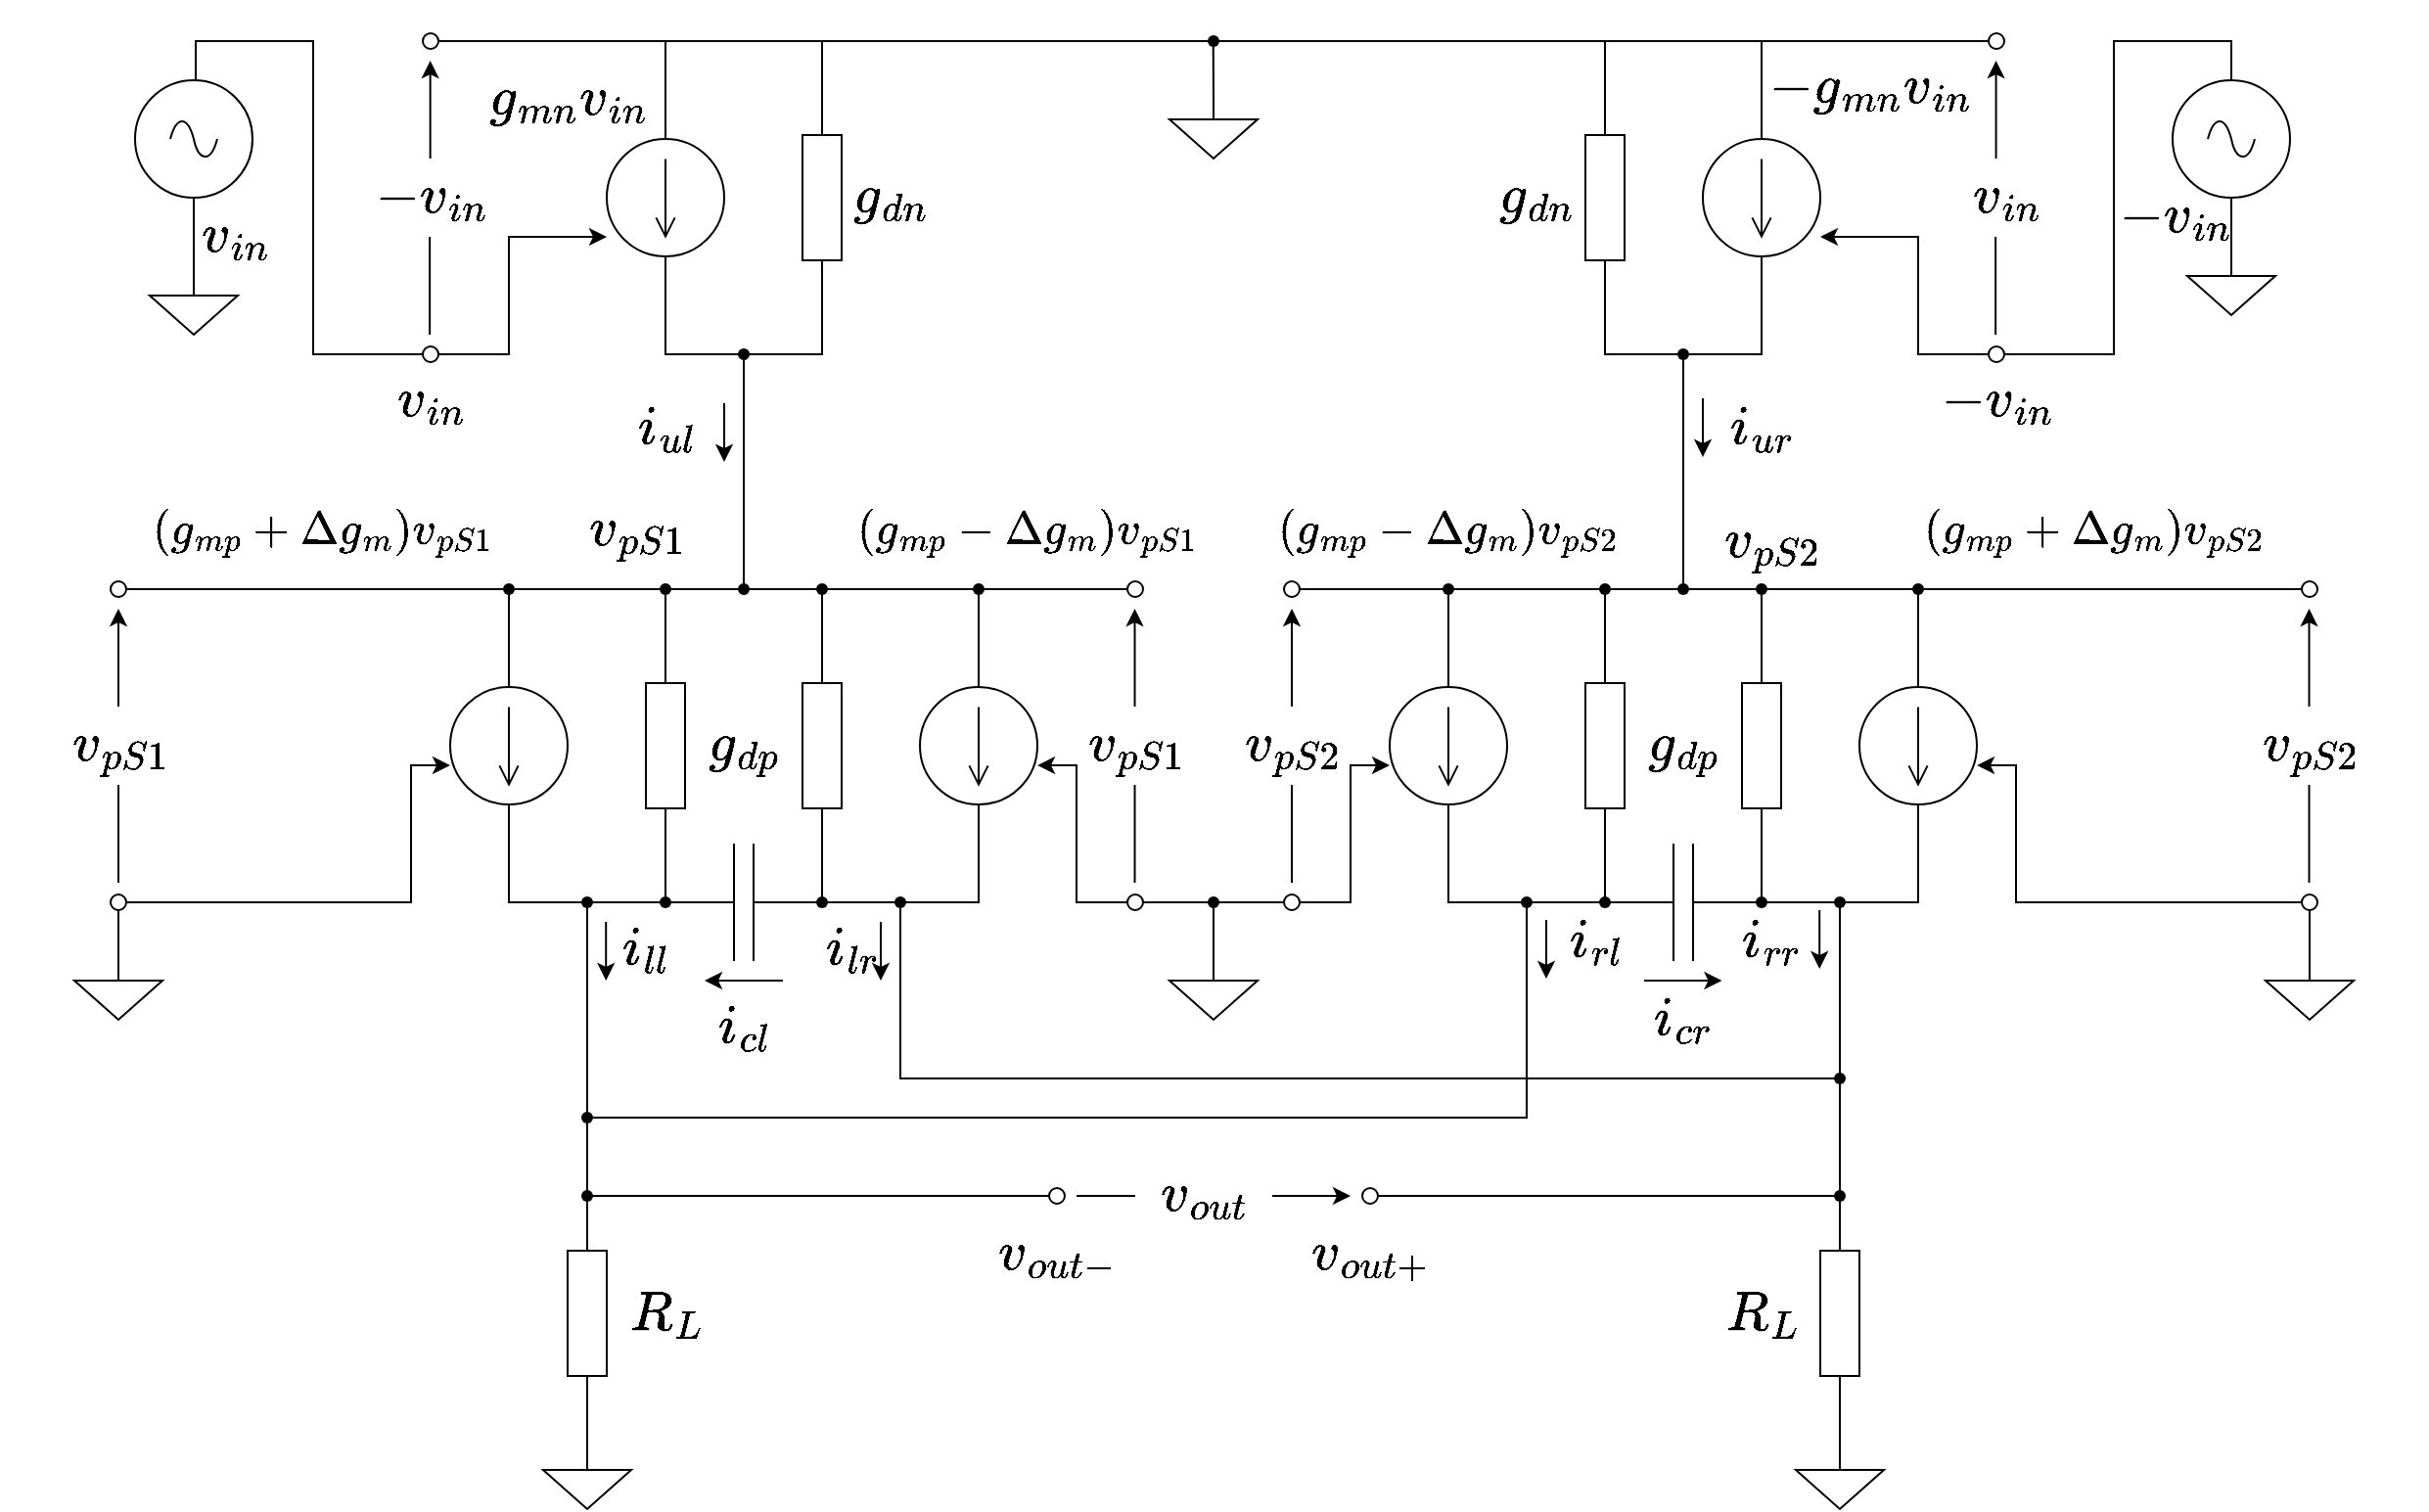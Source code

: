 <mxfile version="21.1.2" type="device">
  <diagram id="3Z-C-78g_D2M4Hc5ZRfr" name="ページ1">
    <mxGraphModel dx="1195" dy="703" grid="1" gridSize="10" guides="1" tooltips="1" connect="1" arrows="1" fold="1" page="0" pageScale="1" pageWidth="827" pageHeight="1169" math="1" shadow="0">
      <root>
        <mxCell id="0" />
        <mxCell id="1" parent="0" />
        <mxCell id="jAQnVQWnFF6PZbc4m9He-11" value="&lt;font style=&quot;font-size: 24px;&quot;&gt;`i_{ll}`&lt;/font&gt;" style="text;html=1;align=center;verticalAlign=middle;resizable=0;points=[];autosize=1;strokeColor=none;fillColor=none;fontSize=11;fontFamily=Helvetica;fontColor=default;" parent="1" vertex="1">
          <mxGeometry x="510" y="524" width="80" height="40" as="geometry" />
        </mxCell>
        <mxCell id="7solyIdRuXxBW3A6Id1h-1" value="" style="pointerEvents=1;verticalLabelPosition=bottom;shadow=0;dashed=0;align=center;html=1;verticalAlign=top;shape=mxgraph.electrical.capacitors.capacitor_1;" vertex="1" parent="1">
          <mxGeometry x="550" y="490" width="100" height="60" as="geometry" />
        </mxCell>
        <mxCell id="Hx_Fb0d7paaMFf6icbwY-118" value="&lt;font style=&quot;font-size: 24px;&quot;&gt;`-g_{m n}v_{i n}`&lt;/font&gt;" style="text;html=1;align=center;verticalAlign=middle;resizable=0;points=[];autosize=1;strokeColor=none;fillColor=none;fontSize=11;fontFamily=Helvetica;fontColor=default;" parent="1" vertex="1">
          <mxGeometry x="1075" y="84" width="200" height="40" as="geometry" />
        </mxCell>
        <mxCell id="Hx_Fb0d7paaMFf6icbwY-153" value="&lt;font style=&quot;font-size: 24px;&quot;&gt;`g_{m n}v_{i n}`&lt;/font&gt;" style="text;html=1;align=center;verticalAlign=middle;resizable=0;points=[];autosize=1;strokeColor=none;fillColor=none;fontSize=11;fontFamily=Helvetica;fontColor=default;" parent="1" vertex="1">
          <mxGeometry x="415" y="90" width="190" height="40" as="geometry" />
        </mxCell>
        <mxCell id="5XcIdOqlf6TmVMvbWogk-29" style="edgeStyle=orthogonalEdgeStyle;shape=connector;rounded=0;orthogonalLoop=1;jettySize=auto;html=1;exitX=1;exitY=0.5;exitDx=0;exitDy=0;exitPerimeter=0;labelBackgroundColor=default;strokeColor=default;fontFamily=Helvetica;fontSize=11;fontColor=default;endArrow=none;endFill=0;" parent="1" source="Hx_Fb0d7paaMFf6icbwY-1" edge="1">
          <mxGeometry relative="1" as="geometry">
            <mxPoint x="640" y="80" as="targetPoint" />
          </mxGeometry>
        </mxCell>
        <mxCell id="Hx_Fb0d7paaMFf6icbwY-1" value="" style="pointerEvents=1;verticalLabelPosition=bottom;shadow=0;dashed=0;align=center;html=1;verticalAlign=top;shape=mxgraph.electrical.resistors.resistor_1;direction=south;flipV=1;" parent="1" vertex="1">
          <mxGeometry x="630" y="110" width="20" height="100" as="geometry" />
        </mxCell>
        <mxCell id="5XcIdOqlf6TmVMvbWogk-35" style="edgeStyle=orthogonalEdgeStyle;shape=connector;rounded=0;orthogonalLoop=1;jettySize=auto;html=1;exitX=0.5;exitY=0;exitDx=0;exitDy=0;exitPerimeter=0;labelBackgroundColor=default;strokeColor=default;fontFamily=Helvetica;fontSize=11;fontColor=default;endArrow=none;endFill=0;" parent="1" source="Hx_Fb0d7paaMFf6icbwY-2" edge="1">
          <mxGeometry relative="1" as="geometry">
            <mxPoint x="560" y="80" as="targetPoint" />
          </mxGeometry>
        </mxCell>
        <mxCell id="5XcIdOqlf6TmVMvbWogk-36" style="edgeStyle=orthogonalEdgeStyle;shape=connector;rounded=0;orthogonalLoop=1;jettySize=auto;html=1;exitX=0.5;exitY=1;exitDx=0;exitDy=0;exitPerimeter=0;entryX=0;entryY=0.5;entryDx=0;entryDy=0;entryPerimeter=0;labelBackgroundColor=default;strokeColor=default;fontFamily=Helvetica;fontSize=11;fontColor=default;endArrow=none;endFill=0;" parent="1" source="Hx_Fb0d7paaMFf6icbwY-2" target="Hx_Fb0d7paaMFf6icbwY-1" edge="1">
          <mxGeometry relative="1" as="geometry">
            <Array as="points">
              <mxPoint x="560" y="240" />
              <mxPoint x="640" y="240" />
            </Array>
          </mxGeometry>
        </mxCell>
        <mxCell id="Hx_Fb0d7paaMFf6icbwY-2" value="" style="pointerEvents=1;verticalLabelPosition=bottom;shadow=0;dashed=0;align=center;html=1;verticalAlign=top;shape=mxgraph.electrical.signal_sources.source;aspect=fixed;points=[[0.5,0,0],[1,0.5,0],[0.5,1,0],[0,0.5,0]];elSignalType=dc2;flipV=0;" parent="1" vertex="1">
          <mxGeometry x="530" y="130" width="60" height="60" as="geometry" />
        </mxCell>
        <mxCell id="5XcIdOqlf6TmVMvbWogk-28" style="edgeStyle=orthogonalEdgeStyle;shape=connector;rounded=0;orthogonalLoop=1;jettySize=auto;html=1;exitX=1;exitY=0.5;exitDx=0;exitDy=0;entryX=0;entryY=0.5;entryDx=0;entryDy=0;labelBackgroundColor=default;strokeColor=default;fontFamily=Helvetica;fontSize=11;fontColor=default;endArrow=none;endFill=0;" parent="1" source="Hx_Fb0d7paaMFf6icbwY-4" target="Hx_Fb0d7paaMFf6icbwY-8" edge="1">
          <mxGeometry relative="1" as="geometry" />
        </mxCell>
        <mxCell id="Hx_Fb0d7paaMFf6icbwY-4" value="" style="verticalLabelPosition=bottom;shadow=0;dashed=0;align=center;html=1;verticalAlign=top;strokeWidth=1;shape=ellipse;perimeter=ellipsePerimeter;aspect=fixed;" parent="1" vertex="1">
          <mxGeometry x="436" y="76" width="8" height="8" as="geometry" />
        </mxCell>
        <mxCell id="5XcIdOqlf6TmVMvbWogk-30" style="edgeStyle=orthogonalEdgeStyle;shape=connector;rounded=0;orthogonalLoop=1;jettySize=auto;html=1;exitX=1;exitY=0.5;exitDx=0;exitDy=0;exitPerimeter=0;labelBackgroundColor=default;strokeColor=default;fontFamily=Helvetica;fontSize=11;fontColor=default;endArrow=none;endFill=0;" parent="1" source="Hx_Fb0d7paaMFf6icbwY-5" edge="1">
          <mxGeometry relative="1" as="geometry">
            <mxPoint x="1040" y="80" as="targetPoint" />
          </mxGeometry>
        </mxCell>
        <mxCell id="Hx_Fb0d7paaMFf6icbwY-5" value="" style="pointerEvents=1;verticalLabelPosition=bottom;shadow=0;dashed=0;align=center;html=1;verticalAlign=top;shape=mxgraph.electrical.resistors.resistor_1;direction=south;flipH=1;flipV=1;" parent="1" vertex="1">
          <mxGeometry x="1030" y="110" width="20" height="100" as="geometry" />
        </mxCell>
        <mxCell id="5XcIdOqlf6TmVMvbWogk-37" style="edgeStyle=orthogonalEdgeStyle;shape=connector;rounded=0;orthogonalLoop=1;jettySize=auto;html=1;exitX=0.5;exitY=1;exitDx=0;exitDy=0;exitPerimeter=0;entryX=0;entryY=0.5;entryDx=0;entryDy=0;entryPerimeter=0;labelBackgroundColor=default;strokeColor=default;fontFamily=Helvetica;fontSize=11;fontColor=default;endArrow=none;endFill=0;" parent="1" source="Hx_Fb0d7paaMFf6icbwY-6" target="Hx_Fb0d7paaMFf6icbwY-5" edge="1">
          <mxGeometry y="10" relative="1" as="geometry">
            <Array as="points">
              <mxPoint x="1120" y="240" />
              <mxPoint x="1040" y="240" />
            </Array>
            <mxPoint as="offset" />
          </mxGeometry>
        </mxCell>
        <mxCell id="5XcIdOqlf6TmVMvbWogk-38" style="edgeStyle=orthogonalEdgeStyle;shape=connector;rounded=0;orthogonalLoop=1;jettySize=auto;html=1;exitX=0.5;exitY=0;exitDx=0;exitDy=0;exitPerimeter=0;labelBackgroundColor=default;strokeColor=default;fontFamily=Helvetica;fontSize=11;fontColor=default;endArrow=none;endFill=0;" parent="1" source="Hx_Fb0d7paaMFf6icbwY-6" edge="1">
          <mxGeometry relative="1" as="geometry">
            <mxPoint x="1120" y="80" as="targetPoint" />
          </mxGeometry>
        </mxCell>
        <mxCell id="Hx_Fb0d7paaMFf6icbwY-6" value="" style="pointerEvents=1;verticalLabelPosition=bottom;shadow=0;dashed=0;align=center;html=1;verticalAlign=top;shape=mxgraph.electrical.signal_sources.source;aspect=fixed;points=[[0.5,0,0],[1,0.5,0],[0.5,1,0],[0,0.5,0]];elSignalType=dc2;direction=east;flipH=1;flipV=0;" parent="1" vertex="1">
          <mxGeometry x="1090" y="130" width="60" height="60" as="geometry" />
        </mxCell>
        <mxCell id="5XcIdOqlf6TmVMvbWogk-46" style="edgeStyle=orthogonalEdgeStyle;shape=connector;rounded=0;orthogonalLoop=1;jettySize=auto;html=1;exitX=1;exitY=0.5;exitDx=0;exitDy=0;labelBackgroundColor=default;strokeColor=default;fontFamily=Helvetica;fontSize=11;fontColor=default;endArrow=classic;endFill=1;" parent="1" source="Hx_Fb0d7paaMFf6icbwY-7" target="Hx_Fb0d7paaMFf6icbwY-2" edge="1">
          <mxGeometry relative="1" as="geometry">
            <mxPoint x="510" y="180" as="targetPoint" />
            <Array as="points">
              <mxPoint x="480" y="240" />
              <mxPoint x="480" y="180" />
            </Array>
          </mxGeometry>
        </mxCell>
        <mxCell id="Hx_Fb0d7paaMFf6icbwY-7" value="" style="verticalLabelPosition=bottom;shadow=0;dashed=0;align=center;html=1;verticalAlign=top;strokeWidth=1;shape=ellipse;perimeter=ellipsePerimeter;aspect=fixed;" parent="1" vertex="1">
          <mxGeometry x="436" y="236" width="8" height="8" as="geometry" />
        </mxCell>
        <mxCell id="Hx_Fb0d7paaMFf6icbwY-8" value="" style="verticalLabelPosition=bottom;shadow=0;dashed=0;align=center;html=1;verticalAlign=top;strokeWidth=1;shape=ellipse;perimeter=ellipsePerimeter;aspect=fixed;" parent="1" vertex="1">
          <mxGeometry x="1236" y="76" width="8" height="8" as="geometry" />
        </mxCell>
        <mxCell id="Hx_Fb0d7paaMFf6icbwY-9" value="" style="verticalLabelPosition=bottom;shadow=0;dashed=0;align=center;html=1;verticalAlign=top;strokeWidth=1;shape=ellipse;perimeter=ellipsePerimeter;aspect=fixed;" parent="1" vertex="1">
          <mxGeometry x="1236" y="236" width="8" height="8" as="geometry" />
        </mxCell>
        <mxCell id="Hx_Fb0d7paaMFf6icbwY-35" value="&lt;font style=&quot;font-size: 24px;&quot;&gt;`-v_{i n}`&lt;/font&gt;" style="text;html=1;align=center;verticalAlign=middle;resizable=0;points=[];autosize=1;strokeColor=none;fillColor=none;fontSize=11;fontFamily=Helvetica;fontColor=default;" parent="1" vertex="1">
          <mxGeometry x="385" y="140" width="110" height="40" as="geometry" />
        </mxCell>
        <mxCell id="Hx_Fb0d7paaMFf6icbwY-39" value="&lt;font style=&quot;font-size: 24px;&quot;&gt;`v_{i n}`&lt;/font&gt;" style="text;html=1;align=center;verticalAlign=middle;resizable=0;points=[];autosize=1;strokeColor=none;fillColor=none;fontSize=11;fontFamily=Helvetica;fontColor=default;" parent="1" vertex="1">
          <mxGeometry x="1190" y="140" width="110" height="40" as="geometry" />
        </mxCell>
        <mxCell id="Hx_Fb0d7paaMFf6icbwY-47" style="edgeStyle=orthogonalEdgeStyle;shape=connector;rounded=0;orthogonalLoop=1;jettySize=auto;html=1;exitX=0;exitY=0.5;exitDx=0;exitDy=0;exitPerimeter=0;entryX=0.5;entryY=0;entryDx=0;entryDy=0;entryPerimeter=0;labelBackgroundColor=default;strokeColor=default;fontFamily=Helvetica;fontSize=11;fontColor=default;endArrow=none;endFill=0;" parent="1" source="Hx_Fb0d7paaMFf6icbwY-48" target="Hx_Fb0d7paaMFf6icbwY-50" edge="1">
          <mxGeometry relative="1" as="geometry">
            <Array as="points">
              <mxPoint x="560" y="360" />
              <mxPoint x="480" y="360" />
            </Array>
          </mxGeometry>
        </mxCell>
        <mxCell id="Hx_Fb0d7paaMFf6icbwY-74" style="edgeStyle=orthogonalEdgeStyle;shape=connector;rounded=0;orthogonalLoop=1;jettySize=auto;html=1;exitX=1;exitY=0.5;exitDx=0;exitDy=0;exitPerimeter=0;entryX=0.5;entryY=1;entryDx=0;entryDy=0;entryPerimeter=0;labelBackgroundColor=default;strokeColor=default;fontFamily=Helvetica;fontSize=24;fontColor=default;endArrow=none;endFill=0;" parent="1" source="Hx_Fb0d7paaMFf6icbwY-48" target="Hx_Fb0d7paaMFf6icbwY-50" edge="1">
          <mxGeometry x="0.058" y="-6" relative="1" as="geometry">
            <Array as="points">
              <mxPoint x="560" y="520" />
              <mxPoint x="480" y="520" />
            </Array>
            <mxPoint as="offset" />
          </mxGeometry>
        </mxCell>
        <mxCell id="Hx_Fb0d7paaMFf6icbwY-48" value="" style="pointerEvents=1;verticalLabelPosition=bottom;shadow=0;dashed=0;align=center;html=1;verticalAlign=top;shape=mxgraph.electrical.resistors.resistor_1;direction=south;" parent="1" vertex="1">
          <mxGeometry x="550" y="390" width="20" height="100" as="geometry" />
        </mxCell>
        <mxCell id="Hx_Fb0d7paaMFf6icbwY-50" value="" style="pointerEvents=1;verticalLabelPosition=bottom;shadow=0;dashed=0;align=center;html=1;verticalAlign=top;shape=mxgraph.electrical.signal_sources.source;aspect=fixed;points=[[0.5,0,0],[1,0.5,0],[0.5,1,0],[0,0.5,0]];elSignalType=dc2;" parent="1" vertex="1">
          <mxGeometry x="450" y="410" width="60" height="60" as="geometry" />
        </mxCell>
        <mxCell id="Hx_Fb0d7paaMFf6icbwY-76" style="edgeStyle=orthogonalEdgeStyle;shape=connector;rounded=0;orthogonalLoop=1;jettySize=auto;html=1;exitX=1;exitY=0.5;exitDx=0;exitDy=0;entryX=0;entryY=0.5;entryDx=0;entryDy=0;labelBackgroundColor=default;strokeColor=default;fontFamily=Helvetica;fontSize=24;fontColor=default;endArrow=none;endFill=0;" parent="1" source="Hx_Fb0d7paaMFf6icbwY-52" target="Hx_Fb0d7paaMFf6icbwY-61" edge="1">
          <mxGeometry relative="1" as="geometry" />
        </mxCell>
        <mxCell id="Hx_Fb0d7paaMFf6icbwY-52" value="" style="verticalLabelPosition=bottom;shadow=0;dashed=0;align=center;html=1;verticalAlign=top;strokeWidth=1;shape=ellipse;perimeter=ellipsePerimeter;aspect=fixed;" parent="1" vertex="1">
          <mxGeometry x="276.5" y="356" width="8" height="8" as="geometry" />
        </mxCell>
        <mxCell id="Hx_Fb0d7paaMFf6icbwY-54" style="edgeStyle=orthogonalEdgeStyle;shape=connector;rounded=0;orthogonalLoop=1;jettySize=auto;html=1;exitX=0;exitY=0.5;exitDx=0;exitDy=0;exitPerimeter=0;entryX=0.5;entryY=0;entryDx=0;entryDy=0;entryPerimeter=0;labelBackgroundColor=default;strokeColor=default;fontFamily=Helvetica;fontSize=11;fontColor=default;endArrow=none;endFill=0;" parent="1" source="Hx_Fb0d7paaMFf6icbwY-55" target="Hx_Fb0d7paaMFf6icbwY-57" edge="1">
          <mxGeometry y="10" relative="1" as="geometry">
            <Array as="points">
              <mxPoint x="640" y="360" />
              <mxPoint x="720" y="360" />
            </Array>
            <mxPoint as="offset" />
          </mxGeometry>
        </mxCell>
        <mxCell id="Hx_Fb0d7paaMFf6icbwY-75" style="edgeStyle=orthogonalEdgeStyle;shape=connector;rounded=0;orthogonalLoop=1;jettySize=auto;html=1;exitX=1;exitY=0.5;exitDx=0;exitDy=0;exitPerimeter=0;entryX=0.5;entryY=1;entryDx=0;entryDy=0;entryPerimeter=0;labelBackgroundColor=default;strokeColor=default;fontFamily=Helvetica;fontSize=24;fontColor=default;endArrow=none;endFill=0;" parent="1" source="Hx_Fb0d7paaMFf6icbwY-55" target="Hx_Fb0d7paaMFf6icbwY-57" edge="1">
          <mxGeometry relative="1" as="geometry">
            <Array as="points">
              <mxPoint x="640" y="520" />
              <mxPoint x="720" y="520" />
            </Array>
          </mxGeometry>
        </mxCell>
        <mxCell id="Hx_Fb0d7paaMFf6icbwY-55" value="" style="pointerEvents=1;verticalLabelPosition=bottom;shadow=0;dashed=0;align=center;html=1;verticalAlign=top;shape=mxgraph.electrical.resistors.resistor_1;direction=south;flipH=1;" parent="1" vertex="1">
          <mxGeometry x="630" y="390" width="20" height="100" as="geometry" />
        </mxCell>
        <mxCell id="Hx_Fb0d7paaMFf6icbwY-57" value="" style="pointerEvents=1;verticalLabelPosition=bottom;shadow=0;dashed=0;align=center;html=1;verticalAlign=top;shape=mxgraph.electrical.signal_sources.source;aspect=fixed;points=[[0.5,0,0],[1,0.5,0],[0.5,1,0],[0,0.5,0]];elSignalType=dc2;direction=east;flipH=1;" parent="1" vertex="1">
          <mxGeometry x="690" y="410" width="60" height="60" as="geometry" />
        </mxCell>
        <mxCell id="Hx_Fb0d7paaMFf6icbwY-82" style="edgeStyle=orthogonalEdgeStyle;shape=connector;rounded=0;orthogonalLoop=1;jettySize=auto;html=1;exitX=1;exitY=0.5;exitDx=0;exitDy=0;labelBackgroundColor=default;strokeColor=default;fontFamily=Helvetica;fontSize=24;fontColor=default;endArrow=classic;endFill=1;entryX=0;entryY=0.667;entryDx=0;entryDy=0;entryPerimeter=0;" parent="1" source="Hx_Fb0d7paaMFf6icbwY-59" target="Hx_Fb0d7paaMFf6icbwY-50" edge="1">
          <mxGeometry relative="1" as="geometry">
            <mxPoint x="445" y="450" as="targetPoint" />
            <Array as="points">
              <mxPoint x="430" y="520" />
              <mxPoint x="430" y="450" />
            </Array>
          </mxGeometry>
        </mxCell>
        <mxCell id="Hx_Fb0d7paaMFf6icbwY-59" value="" style="verticalLabelPosition=bottom;shadow=0;dashed=0;align=center;html=1;verticalAlign=top;strokeWidth=1;shape=ellipse;perimeter=ellipsePerimeter;aspect=fixed;" parent="1" vertex="1">
          <mxGeometry x="276.5" y="516" width="8" height="8" as="geometry" />
        </mxCell>
        <mxCell id="Hx_Fb0d7paaMFf6icbwY-61" value="" style="verticalLabelPosition=bottom;shadow=0;dashed=0;align=center;html=1;verticalAlign=top;strokeWidth=1;shape=ellipse;perimeter=ellipsePerimeter;aspect=fixed;" parent="1" vertex="1">
          <mxGeometry x="796" y="356" width="8" height="8" as="geometry" />
        </mxCell>
        <mxCell id="Hx_Fb0d7paaMFf6icbwY-83" style="edgeStyle=orthogonalEdgeStyle;shape=connector;rounded=0;orthogonalLoop=1;jettySize=auto;html=1;exitX=0;exitY=0.5;exitDx=0;exitDy=0;entryX=0;entryY=0.667;entryDx=0;entryDy=0;entryPerimeter=0;labelBackgroundColor=default;strokeColor=default;fontFamily=Helvetica;fontSize=24;fontColor=default;endArrow=classic;endFill=1;" parent="1" source="Hx_Fb0d7paaMFf6icbwY-62" target="Hx_Fb0d7paaMFf6icbwY-57" edge="1">
          <mxGeometry relative="1" as="geometry">
            <Array as="points">
              <mxPoint x="770" y="520" />
              <mxPoint x="770" y="450" />
            </Array>
          </mxGeometry>
        </mxCell>
        <mxCell id="Hx_Fb0d7paaMFf6icbwY-121" style="edgeStyle=orthogonalEdgeStyle;shape=connector;rounded=0;orthogonalLoop=1;jettySize=auto;html=1;exitX=1;exitY=0.5;exitDx=0;exitDy=0;entryX=0;entryY=0.5;entryDx=0;entryDy=0;labelBackgroundColor=default;strokeColor=default;fontFamily=Helvetica;fontSize=24;fontColor=default;endArrow=none;endFill=0;" parent="1" source="Hx_Fb0d7paaMFf6icbwY-62" target="Hx_Fb0d7paaMFf6icbwY-101" edge="1">
          <mxGeometry relative="1" as="geometry" />
        </mxCell>
        <mxCell id="Hx_Fb0d7paaMFf6icbwY-62" value="" style="verticalLabelPosition=bottom;shadow=0;dashed=0;align=center;html=1;verticalAlign=top;strokeWidth=1;shape=ellipse;perimeter=ellipsePerimeter;aspect=fixed;" parent="1" vertex="1">
          <mxGeometry x="796" y="516" width="8" height="8" as="geometry" />
        </mxCell>
        <mxCell id="Hx_Fb0d7paaMFf6icbwY-67" value="" style="endArrow=classic;html=1;rounded=0;labelBackgroundColor=default;strokeColor=default;fontFamily=Helvetica;fontSize=11;fontColor=default;shape=connector;" parent="1" edge="1">
          <mxGeometry x="-1" y="-4" width="50" height="50" relative="1" as="geometry">
            <mxPoint x="280.5" y="420" as="sourcePoint" />
            <mxPoint x="280.5" y="370" as="targetPoint" />
            <mxPoint as="offset" />
          </mxGeometry>
        </mxCell>
        <mxCell id="Hx_Fb0d7paaMFf6icbwY-68" value="" style="endArrow=none;html=1;rounded=0;labelBackgroundColor=default;strokeColor=default;fontFamily=Helvetica;fontSize=11;fontColor=default;shape=connector;" parent="1" edge="1">
          <mxGeometry width="50" height="50" relative="1" as="geometry">
            <mxPoint x="280.5" y="510" as="sourcePoint" />
            <mxPoint x="280.5" y="460" as="targetPoint" />
          </mxGeometry>
        </mxCell>
        <mxCell id="Hx_Fb0d7paaMFf6icbwY-70" value="" style="endArrow=classic;html=1;rounded=0;labelBackgroundColor=default;strokeColor=default;fontFamily=Helvetica;fontSize=11;fontColor=default;shape=connector;" parent="1" edge="1">
          <mxGeometry x="-1" y="-4" width="50" height="50" relative="1" as="geometry">
            <mxPoint x="799.76" y="420" as="sourcePoint" />
            <mxPoint x="799.76" y="370" as="targetPoint" />
            <mxPoint as="offset" />
          </mxGeometry>
        </mxCell>
        <mxCell id="Hx_Fb0d7paaMFf6icbwY-71" value="" style="endArrow=none;html=1;rounded=0;labelBackgroundColor=default;strokeColor=default;fontFamily=Helvetica;fontSize=11;fontColor=default;shape=connector;" parent="1" edge="1">
          <mxGeometry width="50" height="50" relative="1" as="geometry">
            <mxPoint x="799.76" y="510" as="sourcePoint" />
            <mxPoint x="799.76" y="460" as="targetPoint" />
          </mxGeometry>
        </mxCell>
        <mxCell id="Hx_Fb0d7paaMFf6icbwY-77" value="" style="shape=waypoint;sketch=0;fillStyle=solid;size=6;pointerEvents=1;points=[];fillColor=none;resizable=0;rotatable=0;perimeter=centerPerimeter;snapToPoint=1;fontFamily=Helvetica;fontSize=11;fontColor=default;" parent="1" vertex="1">
          <mxGeometry x="460" y="340" width="40" height="40" as="geometry" />
        </mxCell>
        <mxCell id="Hx_Fb0d7paaMFf6icbwY-78" value="" style="shape=waypoint;sketch=0;fillStyle=solid;size=6;pointerEvents=1;points=[];fillColor=none;resizable=0;rotatable=0;perimeter=centerPerimeter;snapToPoint=1;fontFamily=Helvetica;fontSize=11;fontColor=default;" parent="1" vertex="1">
          <mxGeometry x="540" y="340" width="40" height="40" as="geometry" />
        </mxCell>
        <mxCell id="Hx_Fb0d7paaMFf6icbwY-79" value="" style="shape=waypoint;sketch=0;fillStyle=solid;size=6;pointerEvents=1;points=[];fillColor=none;resizable=0;rotatable=0;perimeter=centerPerimeter;snapToPoint=1;fontFamily=Helvetica;fontSize=11;fontColor=default;" parent="1" vertex="1">
          <mxGeometry x="620" y="340" width="40" height="40" as="geometry" />
        </mxCell>
        <mxCell id="Hx_Fb0d7paaMFf6icbwY-80" value="" style="shape=waypoint;sketch=0;fillStyle=solid;size=6;pointerEvents=1;points=[];fillColor=none;resizable=0;rotatable=0;perimeter=centerPerimeter;snapToPoint=1;fontFamily=Helvetica;fontSize=11;fontColor=default;" parent="1" vertex="1">
          <mxGeometry x="700" y="340" width="40" height="40" as="geometry" />
        </mxCell>
        <mxCell id="Hx_Fb0d7paaMFf6icbwY-84" value="&lt;font style=&quot;font-size: 24px;&quot;&gt;`v_{pS1}`&lt;/font&gt;" style="text;html=1;align=center;verticalAlign=middle;resizable=0;points=[];autosize=1;strokeColor=none;fillColor=none;fontSize=11;fontFamily=Helvetica;fontColor=default;" parent="1" vertex="1">
          <mxGeometry x="220.5" y="420" width="120" height="40" as="geometry" />
        </mxCell>
        <mxCell id="Hx_Fb0d7paaMFf6icbwY-85" value="&lt;font style=&quot;font-size: 24px;&quot;&gt;`v_{pS1}`&lt;/font&gt;" style="text;html=1;align=center;verticalAlign=middle;resizable=0;points=[];autosize=1;strokeColor=none;fillColor=none;fontSize=11;fontFamily=Helvetica;fontColor=default;" parent="1" vertex="1">
          <mxGeometry x="740" y="420" width="120" height="40" as="geometry" />
        </mxCell>
        <mxCell id="Hx_Fb0d7paaMFf6icbwY-86" value="&lt;font style=&quot;font-size: 20px;&quot;&gt;`(g_{m p}+\Delta g_{m})v_{pS1}`&lt;/font&gt;" style="text;html=1;align=center;verticalAlign=middle;resizable=0;points=[];autosize=1;strokeColor=none;fillColor=none;fontSize=11;fontFamily=Helvetica;fontColor=default;" parent="1" vertex="1">
          <mxGeometry x="230" y="310" width="310" height="40" as="geometry" />
        </mxCell>
        <mxCell id="Hx_Fb0d7paaMFf6icbwY-88" value="&lt;font style=&quot;font-size: 20px;&quot;&gt;`(g_{m p}-\Delta g_{m})v_{pS1}`&lt;/font&gt;" style="text;html=1;align=center;verticalAlign=middle;resizable=0;points=[];autosize=1;strokeColor=none;fillColor=none;fontSize=11;fontFamily=Helvetica;fontColor=default;" parent="1" vertex="1">
          <mxGeometry x="590" y="310" width="310" height="40" as="geometry" />
        </mxCell>
        <mxCell id="Hx_Fb0d7paaMFf6icbwY-89" value="&lt;font style=&quot;font-size: 24px;&quot;&gt;`g_{dp}`&lt;/font&gt;" style="text;html=1;align=center;verticalAlign=middle;resizable=0;points=[];autosize=1;strokeColor=none;fillColor=none;fontSize=11;fontFamily=Helvetica;fontColor=default;" parent="1" vertex="1">
          <mxGeometry x="545" y="420" width="110" height="40" as="geometry" />
        </mxCell>
        <mxCell id="Hx_Fb0d7paaMFf6icbwY-90" style="edgeStyle=orthogonalEdgeStyle;shape=connector;rounded=0;orthogonalLoop=1;jettySize=auto;html=1;exitX=0;exitY=0.5;exitDx=0;exitDy=0;exitPerimeter=0;entryX=0.5;entryY=0;entryDx=0;entryDy=0;entryPerimeter=0;labelBackgroundColor=default;strokeColor=default;fontFamily=Helvetica;fontSize=11;fontColor=default;endArrow=none;endFill=0;" parent="1" source="Hx_Fb0d7paaMFf6icbwY-92" target="Hx_Fb0d7paaMFf6icbwY-93" edge="1">
          <mxGeometry relative="1" as="geometry">
            <Array as="points">
              <mxPoint x="1040" y="360" />
              <mxPoint x="960" y="360" />
            </Array>
          </mxGeometry>
        </mxCell>
        <mxCell id="Hx_Fb0d7paaMFf6icbwY-91" style="edgeStyle=orthogonalEdgeStyle;shape=connector;rounded=0;orthogonalLoop=1;jettySize=auto;html=1;exitX=1;exitY=0.5;exitDx=0;exitDy=0;exitPerimeter=0;entryX=0.5;entryY=1;entryDx=0;entryDy=0;entryPerimeter=0;labelBackgroundColor=default;strokeColor=default;fontFamily=Helvetica;fontSize=24;fontColor=default;endArrow=none;endFill=0;" parent="1" source="Hx_Fb0d7paaMFf6icbwY-92" target="Hx_Fb0d7paaMFf6icbwY-93" edge="1">
          <mxGeometry x="0.058" y="-6" relative="1" as="geometry">
            <Array as="points">
              <mxPoint x="1040" y="520" />
              <mxPoint x="960" y="520" />
            </Array>
            <mxPoint as="offset" />
          </mxGeometry>
        </mxCell>
        <mxCell id="Hx_Fb0d7paaMFf6icbwY-92" value="" style="pointerEvents=1;verticalLabelPosition=bottom;shadow=0;dashed=0;align=center;html=1;verticalAlign=top;shape=mxgraph.electrical.resistors.resistor_1;direction=south;" parent="1" vertex="1">
          <mxGeometry x="1030" y="390" width="20" height="100" as="geometry" />
        </mxCell>
        <mxCell id="Hx_Fb0d7paaMFf6icbwY-93" value="" style="pointerEvents=1;verticalLabelPosition=bottom;shadow=0;dashed=0;align=center;html=1;verticalAlign=top;shape=mxgraph.electrical.signal_sources.source;aspect=fixed;points=[[0.5,0,0],[1,0.5,0],[0.5,1,0],[0,0.5,0]];elSignalType=dc2;" parent="1" vertex="1">
          <mxGeometry x="930" y="410" width="60" height="60" as="geometry" />
        </mxCell>
        <mxCell id="Hx_Fb0d7paaMFf6icbwY-94" style="edgeStyle=orthogonalEdgeStyle;shape=connector;rounded=0;orthogonalLoop=1;jettySize=auto;html=1;exitX=1;exitY=0.5;exitDx=0;exitDy=0;entryX=0;entryY=0.5;entryDx=0;entryDy=0;labelBackgroundColor=default;strokeColor=default;fontFamily=Helvetica;fontSize=24;fontColor=default;endArrow=none;endFill=0;" parent="1" source="Hx_Fb0d7paaMFf6icbwY-95" target="Hx_Fb0d7paaMFf6icbwY-102" edge="1">
          <mxGeometry relative="1" as="geometry" />
        </mxCell>
        <mxCell id="Hx_Fb0d7paaMFf6icbwY-95" value="" style="verticalLabelPosition=bottom;shadow=0;dashed=0;align=center;html=1;verticalAlign=top;strokeWidth=1;shape=ellipse;perimeter=ellipsePerimeter;aspect=fixed;" parent="1" vertex="1">
          <mxGeometry x="876" y="356" width="8" height="8" as="geometry" />
        </mxCell>
        <mxCell id="Hx_Fb0d7paaMFf6icbwY-96" style="edgeStyle=orthogonalEdgeStyle;shape=connector;rounded=0;orthogonalLoop=1;jettySize=auto;html=1;exitX=0;exitY=0.5;exitDx=0;exitDy=0;exitPerimeter=0;entryX=0.5;entryY=0;entryDx=0;entryDy=0;entryPerimeter=0;labelBackgroundColor=default;strokeColor=default;fontFamily=Helvetica;fontSize=11;fontColor=default;endArrow=none;endFill=0;" parent="1" source="Hx_Fb0d7paaMFf6icbwY-98" target="Hx_Fb0d7paaMFf6icbwY-99" edge="1">
          <mxGeometry y="10" relative="1" as="geometry">
            <Array as="points">
              <mxPoint x="1120" y="360" />
              <mxPoint x="1200" y="360" />
            </Array>
            <mxPoint as="offset" />
          </mxGeometry>
        </mxCell>
        <mxCell id="Hx_Fb0d7paaMFf6icbwY-97" style="edgeStyle=orthogonalEdgeStyle;shape=connector;rounded=0;orthogonalLoop=1;jettySize=auto;html=1;exitX=1;exitY=0.5;exitDx=0;exitDy=0;exitPerimeter=0;entryX=0.5;entryY=1;entryDx=0;entryDy=0;entryPerimeter=0;labelBackgroundColor=default;strokeColor=default;fontFamily=Helvetica;fontSize=24;fontColor=default;endArrow=none;endFill=0;" parent="1" source="Hx_Fb0d7paaMFf6icbwY-98" target="Hx_Fb0d7paaMFf6icbwY-99" edge="1">
          <mxGeometry relative="1" as="geometry">
            <Array as="points">
              <mxPoint x="1120" y="520" />
              <mxPoint x="1200" y="520" />
            </Array>
          </mxGeometry>
        </mxCell>
        <mxCell id="Hx_Fb0d7paaMFf6icbwY-98" value="" style="pointerEvents=1;verticalLabelPosition=bottom;shadow=0;dashed=0;align=center;html=1;verticalAlign=top;shape=mxgraph.electrical.resistors.resistor_1;direction=south;flipH=1;" parent="1" vertex="1">
          <mxGeometry x="1110" y="390" width="20" height="100" as="geometry" />
        </mxCell>
        <mxCell id="Hx_Fb0d7paaMFf6icbwY-99" value="" style="pointerEvents=1;verticalLabelPosition=bottom;shadow=0;dashed=0;align=center;html=1;verticalAlign=top;shape=mxgraph.electrical.signal_sources.source;aspect=fixed;points=[[0.5,0,0],[1,0.5,0],[0.5,1,0],[0,0.5,0]];elSignalType=dc2;direction=east;flipH=1;" parent="1" vertex="1">
          <mxGeometry x="1170" y="410" width="60" height="60" as="geometry" />
        </mxCell>
        <mxCell id="Hx_Fb0d7paaMFf6icbwY-100" style="edgeStyle=orthogonalEdgeStyle;shape=connector;rounded=0;orthogonalLoop=1;jettySize=auto;html=1;exitX=1;exitY=0.5;exitDx=0;exitDy=0;labelBackgroundColor=default;strokeColor=default;fontFamily=Helvetica;fontSize=24;fontColor=default;endArrow=classic;endFill=1;entryX=0;entryY=0.667;entryDx=0;entryDy=0;entryPerimeter=0;" parent="1" source="Hx_Fb0d7paaMFf6icbwY-101" target="Hx_Fb0d7paaMFf6icbwY-93" edge="1">
          <mxGeometry relative="1" as="geometry">
            <mxPoint x="925" y="450" as="targetPoint" />
            <Array as="points">
              <mxPoint x="910" y="520" />
              <mxPoint x="910" y="450" />
            </Array>
          </mxGeometry>
        </mxCell>
        <mxCell id="Hx_Fb0d7paaMFf6icbwY-101" value="" style="verticalLabelPosition=bottom;shadow=0;dashed=0;align=center;html=1;verticalAlign=top;strokeWidth=1;shape=ellipse;perimeter=ellipsePerimeter;aspect=fixed;" parent="1" vertex="1">
          <mxGeometry x="876" y="516" width="8" height="8" as="geometry" />
        </mxCell>
        <mxCell id="Hx_Fb0d7paaMFf6icbwY-102" value="" style="verticalLabelPosition=bottom;shadow=0;dashed=0;align=center;html=1;verticalAlign=top;strokeWidth=1;shape=ellipse;perimeter=ellipsePerimeter;aspect=fixed;" parent="1" vertex="1">
          <mxGeometry x="1396" y="356" width="8" height="8" as="geometry" />
        </mxCell>
        <mxCell id="Hx_Fb0d7paaMFf6icbwY-103" style="edgeStyle=orthogonalEdgeStyle;shape=connector;rounded=0;orthogonalLoop=1;jettySize=auto;html=1;exitX=0;exitY=0.5;exitDx=0;exitDy=0;entryX=0;entryY=0.667;entryDx=0;entryDy=0;entryPerimeter=0;labelBackgroundColor=default;strokeColor=default;fontFamily=Helvetica;fontSize=24;fontColor=default;endArrow=classic;endFill=1;" parent="1" source="Hx_Fb0d7paaMFf6icbwY-104" target="Hx_Fb0d7paaMFf6icbwY-99" edge="1">
          <mxGeometry relative="1" as="geometry">
            <Array as="points">
              <mxPoint x="1250" y="520" />
              <mxPoint x="1250" y="450" />
            </Array>
          </mxGeometry>
        </mxCell>
        <mxCell id="Hx_Fb0d7paaMFf6icbwY-104" value="" style="verticalLabelPosition=bottom;shadow=0;dashed=0;align=center;html=1;verticalAlign=top;strokeWidth=1;shape=ellipse;perimeter=ellipsePerimeter;aspect=fixed;" parent="1" vertex="1">
          <mxGeometry x="1396" y="516" width="8" height="8" as="geometry" />
        </mxCell>
        <mxCell id="Hx_Fb0d7paaMFf6icbwY-105" value="" style="endArrow=classic;html=1;rounded=0;labelBackgroundColor=default;strokeColor=default;fontFamily=Helvetica;fontSize=11;fontColor=default;shape=connector;" parent="1" edge="1">
          <mxGeometry x="-1" y="-4" width="50" height="50" relative="1" as="geometry">
            <mxPoint x="880.0" y="420" as="sourcePoint" />
            <mxPoint x="880.0" y="370" as="targetPoint" />
            <mxPoint as="offset" />
          </mxGeometry>
        </mxCell>
        <mxCell id="Hx_Fb0d7paaMFf6icbwY-106" value="" style="endArrow=none;html=1;rounded=0;labelBackgroundColor=default;strokeColor=default;fontFamily=Helvetica;fontSize=11;fontColor=default;shape=connector;" parent="1" edge="1">
          <mxGeometry width="50" height="50" relative="1" as="geometry">
            <mxPoint x="880.0" y="510" as="sourcePoint" />
            <mxPoint x="880.0" y="460" as="targetPoint" />
          </mxGeometry>
        </mxCell>
        <mxCell id="Hx_Fb0d7paaMFf6icbwY-107" value="" style="endArrow=classic;html=1;rounded=0;labelBackgroundColor=default;strokeColor=default;fontFamily=Helvetica;fontSize=11;fontColor=default;shape=connector;" parent="1" edge="1">
          <mxGeometry x="-1" y="-4" width="50" height="50" relative="1" as="geometry">
            <mxPoint x="1399.76" y="420" as="sourcePoint" />
            <mxPoint x="1399.76" y="370" as="targetPoint" />
            <mxPoint as="offset" />
          </mxGeometry>
        </mxCell>
        <mxCell id="Hx_Fb0d7paaMFf6icbwY-108" value="" style="endArrow=none;html=1;rounded=0;labelBackgroundColor=default;strokeColor=default;fontFamily=Helvetica;fontSize=11;fontColor=default;shape=connector;" parent="1" edge="1">
          <mxGeometry width="50" height="50" relative="1" as="geometry">
            <mxPoint x="1399.76" y="510" as="sourcePoint" />
            <mxPoint x="1399.76" y="460" as="targetPoint" />
          </mxGeometry>
        </mxCell>
        <mxCell id="Hx_Fb0d7paaMFf6icbwY-109" value="" style="shape=waypoint;sketch=0;fillStyle=solid;size=6;pointerEvents=1;points=[];fillColor=none;resizable=0;rotatable=0;perimeter=centerPerimeter;snapToPoint=1;fontFamily=Helvetica;fontSize=11;fontColor=default;" parent="1" vertex="1">
          <mxGeometry x="940" y="340" width="40" height="40" as="geometry" />
        </mxCell>
        <mxCell id="Hx_Fb0d7paaMFf6icbwY-110" value="" style="shape=waypoint;sketch=0;fillStyle=solid;size=6;pointerEvents=1;points=[];fillColor=none;resizable=0;rotatable=0;perimeter=centerPerimeter;snapToPoint=1;fontFamily=Helvetica;fontSize=11;fontColor=default;" parent="1" vertex="1">
          <mxGeometry x="1020" y="340" width="40" height="40" as="geometry" />
        </mxCell>
        <mxCell id="Hx_Fb0d7paaMFf6icbwY-111" value="" style="shape=waypoint;sketch=0;fillStyle=solid;size=6;pointerEvents=1;points=[];fillColor=none;resizable=0;rotatable=0;perimeter=centerPerimeter;snapToPoint=1;fontFamily=Helvetica;fontSize=11;fontColor=default;" parent="1" vertex="1">
          <mxGeometry x="1100" y="340" width="40" height="40" as="geometry" />
        </mxCell>
        <mxCell id="Hx_Fb0d7paaMFf6icbwY-112" value="" style="shape=waypoint;sketch=0;fillStyle=solid;size=6;pointerEvents=1;points=[];fillColor=none;resizable=0;rotatable=0;perimeter=centerPerimeter;snapToPoint=1;fontFamily=Helvetica;fontSize=11;fontColor=default;" parent="1" vertex="1">
          <mxGeometry x="1180" y="340" width="40" height="40" as="geometry" />
        </mxCell>
        <mxCell id="Hx_Fb0d7paaMFf6icbwY-113" value="&lt;font style=&quot;font-size: 24px;&quot;&gt;`v_{pS2}`&lt;/font&gt;" style="text;html=1;align=center;verticalAlign=middle;resizable=0;points=[];autosize=1;strokeColor=none;fillColor=none;fontSize=11;fontFamily=Helvetica;fontColor=default;" parent="1" vertex="1">
          <mxGeometry x="820" y="420" width="120" height="40" as="geometry" />
        </mxCell>
        <mxCell id="Hx_Fb0d7paaMFf6icbwY-114" value="&lt;font style=&quot;font-size: 24px;&quot;&gt;`v_{pS2}`&lt;/font&gt;" style="text;html=1;align=center;verticalAlign=middle;resizable=0;points=[];autosize=1;strokeColor=none;fillColor=none;fontSize=11;fontFamily=Helvetica;fontColor=default;" parent="1" vertex="1">
          <mxGeometry x="1340" y="420" width="120" height="40" as="geometry" />
        </mxCell>
        <mxCell id="Hx_Fb0d7paaMFf6icbwY-117" value="&lt;font style=&quot;font-size: 24px;&quot;&gt;`g_{dp}`&lt;/font&gt;" style="text;html=1;align=center;verticalAlign=middle;resizable=0;points=[];autosize=1;strokeColor=none;fillColor=none;fontSize=11;fontFamily=Helvetica;fontColor=default;" parent="1" vertex="1">
          <mxGeometry x="1025" y="420" width="110" height="40" as="geometry" />
        </mxCell>
        <mxCell id="Hx_Fb0d7paaMFf6icbwY-119" value="&lt;font style=&quot;font-size: 24px;&quot;&gt;`g_{dn}`&lt;/font&gt;" style="text;html=1;align=center;verticalAlign=middle;resizable=0;points=[];autosize=1;strokeColor=none;fillColor=none;fontSize=11;fontFamily=Helvetica;fontColor=default;" parent="1" vertex="1">
          <mxGeometry x="950" y="140" width="110" height="40" as="geometry" />
        </mxCell>
        <mxCell id="Hx_Fb0d7paaMFf6icbwY-120" value="&lt;font style=&quot;font-size: 24px;&quot;&gt;`R_{L}`&lt;/font&gt;" style="text;html=1;align=center;verticalAlign=middle;resizable=0;points=[];autosize=1;strokeColor=none;fillColor=none;fontSize=11;fontFamily=Helvetica;fontColor=default;" parent="1" vertex="1">
          <mxGeometry x="510" y="710" width="100" height="40" as="geometry" />
        </mxCell>
        <mxCell id="Hx_Fb0d7paaMFf6icbwY-122" value="" style="endArrow=none;html=1;rounded=0;labelBackgroundColor=default;strokeColor=default;fontFamily=Helvetica;fontSize=24;fontColor=default;shape=connector;" parent="1" source="Hx_Fb0d7paaMFf6icbwY-149" edge="1">
          <mxGeometry width="50" height="50" relative="1" as="geometry">
            <mxPoint x="1160" y="560" as="sourcePoint" />
            <mxPoint x="680" y="520" as="targetPoint" />
            <Array as="points">
              <mxPoint x="680" y="610" />
            </Array>
          </mxGeometry>
        </mxCell>
        <mxCell id="Hx_Fb0d7paaMFf6icbwY-123" value="" style="endArrow=none;html=1;rounded=0;labelBackgroundColor=default;strokeColor=default;fontFamily=Helvetica;fontSize=24;fontColor=default;shape=connector;" parent="1" source="Hx_Fb0d7paaMFf6icbwY-151" edge="1">
          <mxGeometry width="50" height="50" relative="1" as="geometry">
            <mxPoint x="520" y="580" as="sourcePoint" />
            <mxPoint x="1000" y="520" as="targetPoint" />
            <Array as="points">
              <mxPoint x="1000" y="630" />
            </Array>
          </mxGeometry>
        </mxCell>
        <mxCell id="Hx_Fb0d7paaMFf6icbwY-126" style="edgeStyle=orthogonalEdgeStyle;shape=connector;rounded=0;orthogonalLoop=1;jettySize=auto;html=1;exitX=0;exitY=0.5;exitDx=0;exitDy=0;exitPerimeter=0;labelBackgroundColor=default;strokeColor=default;fontFamily=Helvetica;fontSize=24;fontColor=default;endArrow=none;endFill=0;" parent="1" source="Hx_Fb0d7paaMFf6icbwY-124" edge="1">
          <mxGeometry relative="1" as="geometry">
            <mxPoint x="520" y="520" as="targetPoint" />
          </mxGeometry>
        </mxCell>
        <mxCell id="Hx_Fb0d7paaMFf6icbwY-132" style="edgeStyle=orthogonalEdgeStyle;shape=connector;rounded=0;orthogonalLoop=1;jettySize=auto;html=1;exitX=1;exitY=0.5;exitDx=0;exitDy=0;exitPerimeter=0;entryX=0.5;entryY=0;entryDx=0;entryDy=0;entryPerimeter=0;labelBackgroundColor=default;strokeColor=default;fontFamily=Helvetica;fontSize=24;fontColor=default;endArrow=none;endFill=0;" parent="1" source="Hx_Fb0d7paaMFf6icbwY-124" target="Hx_Fb0d7paaMFf6icbwY-131" edge="1">
          <mxGeometry relative="1" as="geometry" />
        </mxCell>
        <mxCell id="Hx_Fb0d7paaMFf6icbwY-124" value="" style="pointerEvents=1;verticalLabelPosition=bottom;shadow=0;dashed=0;align=center;html=1;verticalAlign=top;shape=mxgraph.electrical.resistors.resistor_1;direction=south;fontFamily=Helvetica;fontSize=24;fontColor=default;" parent="1" vertex="1">
          <mxGeometry x="510" y="680" width="20" height="100" as="geometry" />
        </mxCell>
        <mxCell id="Hx_Fb0d7paaMFf6icbwY-127" style="edgeStyle=orthogonalEdgeStyle;shape=connector;rounded=0;orthogonalLoop=1;jettySize=auto;html=1;exitX=0;exitY=0.5;exitDx=0;exitDy=0;exitPerimeter=0;labelBackgroundColor=default;strokeColor=default;fontFamily=Helvetica;fontSize=24;fontColor=default;endArrow=none;endFill=0;" parent="1" source="Hx_Fb0d7paaMFf6icbwY-125" edge="1">
          <mxGeometry relative="1" as="geometry">
            <mxPoint x="1160" y="520" as="targetPoint" />
          </mxGeometry>
        </mxCell>
        <mxCell id="Hx_Fb0d7paaMFf6icbwY-125" value="" style="pointerEvents=1;verticalLabelPosition=bottom;shadow=0;dashed=0;align=center;html=1;verticalAlign=top;shape=mxgraph.electrical.resistors.resistor_1;direction=south;fontFamily=Helvetica;fontSize=24;fontColor=default;" parent="1" vertex="1">
          <mxGeometry x="1150" y="680" width="20" height="100" as="geometry" />
        </mxCell>
        <mxCell id="Hx_Fb0d7paaMFf6icbwY-130" style="edgeStyle=orthogonalEdgeStyle;shape=connector;rounded=0;orthogonalLoop=1;jettySize=auto;html=1;exitX=0.5;exitY=0;exitDx=0;exitDy=0;exitPerimeter=0;entryX=1;entryY=0.5;entryDx=0;entryDy=0;entryPerimeter=0;labelBackgroundColor=default;strokeColor=default;fontFamily=Helvetica;fontSize=24;fontColor=default;endArrow=none;endFill=0;" parent="1" source="Hx_Fb0d7paaMFf6icbwY-129" target="Hx_Fb0d7paaMFf6icbwY-125" edge="1">
          <mxGeometry relative="1" as="geometry" />
        </mxCell>
        <mxCell id="Hx_Fb0d7paaMFf6icbwY-129" value="" style="pointerEvents=1;verticalLabelPosition=bottom;shadow=0;dashed=0;align=center;html=1;verticalAlign=top;shape=mxgraph.electrical.signal_sources.signal_ground;fontFamily=Helvetica;fontSize=24;fontColor=default;" parent="1" vertex="1">
          <mxGeometry x="1137.5" y="800" width="45" height="30" as="geometry" />
        </mxCell>
        <mxCell id="Hx_Fb0d7paaMFf6icbwY-131" value="" style="pointerEvents=1;verticalLabelPosition=bottom;shadow=0;dashed=0;align=center;html=1;verticalAlign=top;shape=mxgraph.electrical.signal_sources.signal_ground;fontFamily=Helvetica;fontSize=24;fontColor=default;" parent="1" vertex="1">
          <mxGeometry x="497.5" y="800" width="45" height="30" as="geometry" />
        </mxCell>
        <mxCell id="Hx_Fb0d7paaMFf6icbwY-136" style="edgeStyle=orthogonalEdgeStyle;shape=connector;rounded=0;orthogonalLoop=1;jettySize=auto;html=1;exitX=0;exitY=0.5;exitDx=0;exitDy=0;labelBackgroundColor=default;strokeColor=default;fontFamily=Helvetica;fontSize=24;fontColor=default;endArrow=none;endFill=0;" parent="1" source="Hx_Fb0d7paaMFf6icbwY-133" edge="1">
          <mxGeometry relative="1" as="geometry">
            <mxPoint x="520" y="670" as="targetPoint" />
          </mxGeometry>
        </mxCell>
        <mxCell id="Hx_Fb0d7paaMFf6icbwY-133" value="" style="verticalLabelPosition=bottom;shadow=0;dashed=0;align=center;html=1;verticalAlign=top;strokeWidth=1;shape=ellipse;perimeter=ellipsePerimeter;aspect=fixed;fontFamily=Helvetica;fontSize=24;fontColor=default;" parent="1" vertex="1">
          <mxGeometry x="756" y="666" width="8" height="8" as="geometry" />
        </mxCell>
        <mxCell id="Hx_Fb0d7paaMFf6icbwY-137" style="edgeStyle=orthogonalEdgeStyle;shape=connector;rounded=0;orthogonalLoop=1;jettySize=auto;html=1;exitX=1;exitY=0.5;exitDx=0;exitDy=0;labelBackgroundColor=default;strokeColor=default;fontFamily=Helvetica;fontSize=24;fontColor=default;endArrow=none;endFill=0;" parent="1" source="Hx_Fb0d7paaMFf6icbwY-134" edge="1">
          <mxGeometry relative="1" as="geometry">
            <mxPoint x="1160" y="670" as="targetPoint" />
          </mxGeometry>
        </mxCell>
        <mxCell id="Hx_Fb0d7paaMFf6icbwY-134" value="" style="verticalLabelPosition=bottom;shadow=0;dashed=0;align=center;html=1;verticalAlign=top;strokeWidth=1;shape=ellipse;perimeter=ellipsePerimeter;aspect=fixed;fontFamily=Helvetica;fontSize=24;fontColor=default;" parent="1" vertex="1">
          <mxGeometry x="916" y="666" width="8" height="8" as="geometry" />
        </mxCell>
        <mxCell id="Hx_Fb0d7paaMFf6icbwY-138" value="" style="endArrow=classic;html=1;rounded=0;labelBackgroundColor=default;strokeColor=default;fontFamily=Helvetica;fontSize=11;fontColor=default;shape=connector;" parent="1" edge="1">
          <mxGeometry x="-1" y="-106" width="50" height="50" relative="1" as="geometry">
            <mxPoint x="870" y="670" as="sourcePoint" />
            <mxPoint x="910" y="670" as="targetPoint" />
            <mxPoint x="-26" y="70" as="offset" />
          </mxGeometry>
        </mxCell>
        <mxCell id="Hx_Fb0d7paaMFf6icbwY-140" value="" style="endArrow=none;html=1;rounded=0;labelBackgroundColor=default;strokeColor=default;fontFamily=Helvetica;fontSize=11;fontColor=default;shape=connector;" parent="1" edge="1">
          <mxGeometry x="-1" y="112" width="50" height="50" relative="1" as="geometry">
            <mxPoint x="800" y="670" as="sourcePoint" />
            <mxPoint x="770" y="670" as="targetPoint" />
            <mxPoint x="62" y="100" as="offset" />
          </mxGeometry>
        </mxCell>
        <mxCell id="Hx_Fb0d7paaMFf6icbwY-141" value="&lt;font style=&quot;font-size: 24px;&quot;&gt;`v_{out}`&lt;/font&gt;" style="text;html=1;align=center;verticalAlign=middle;resizable=0;points=[];autosize=1;strokeColor=none;fillColor=none;fontSize=11;fontFamily=Helvetica;fontColor=default;" parent="1" vertex="1">
          <mxGeometry x="780" y="650" width="110" height="40" as="geometry" />
        </mxCell>
        <mxCell id="Hx_Fb0d7paaMFf6icbwY-144" value="&lt;font style=&quot;font-size: 24px;&quot;&gt;`R_{L}`&lt;/font&gt;" style="text;html=1;align=center;verticalAlign=middle;resizable=0;points=[];autosize=1;strokeColor=none;fillColor=none;fontSize=11;fontFamily=Helvetica;fontColor=default;" parent="1" vertex="1">
          <mxGeometry x="1070" y="710" width="100" height="40" as="geometry" />
        </mxCell>
        <mxCell id="Hx_Fb0d7paaMFf6icbwY-145" value="" style="shape=waypoint;sketch=0;fillStyle=solid;size=6;pointerEvents=1;points=[];fillColor=none;resizable=0;rotatable=0;perimeter=centerPerimeter;snapToPoint=1;fontFamily=Helvetica;fontSize=11;fontColor=default;" parent="1" vertex="1">
          <mxGeometry x="500" y="500" width="40" height="40" as="geometry" />
        </mxCell>
        <mxCell id="Hx_Fb0d7paaMFf6icbwY-146" value="" style="shape=waypoint;sketch=0;fillStyle=solid;size=6;pointerEvents=1;points=[];fillColor=none;resizable=0;rotatable=0;perimeter=centerPerimeter;snapToPoint=1;fontFamily=Helvetica;fontSize=11;fontColor=default;" parent="1" vertex="1">
          <mxGeometry x="660" y="500" width="40" height="40" as="geometry" />
        </mxCell>
        <mxCell id="Hx_Fb0d7paaMFf6icbwY-147" value="" style="shape=waypoint;sketch=0;fillStyle=solid;size=6;pointerEvents=1;points=[];fillColor=none;resizable=0;rotatable=0;perimeter=centerPerimeter;snapToPoint=1;fontFamily=Helvetica;fontSize=11;fontColor=default;" parent="1" vertex="1">
          <mxGeometry x="980" y="500" width="40" height="40" as="geometry" />
        </mxCell>
        <mxCell id="Hx_Fb0d7paaMFf6icbwY-148" value="" style="shape=waypoint;sketch=0;fillStyle=solid;size=6;pointerEvents=1;points=[];fillColor=none;resizable=0;rotatable=0;perimeter=centerPerimeter;snapToPoint=1;fontFamily=Helvetica;fontSize=11;fontColor=default;" parent="1" vertex="1">
          <mxGeometry x="1140" y="500" width="40" height="40" as="geometry" />
        </mxCell>
        <mxCell id="Hx_Fb0d7paaMFf6icbwY-149" value="" style="shape=waypoint;sketch=0;fillStyle=solid;size=6;pointerEvents=1;points=[];fillColor=none;resizable=0;rotatable=0;perimeter=centerPerimeter;snapToPoint=1;fontFamily=Helvetica;fontSize=11;fontColor=default;" parent="1" vertex="1">
          <mxGeometry x="1140" y="590" width="40" height="40" as="geometry" />
        </mxCell>
        <mxCell id="Hx_Fb0d7paaMFf6icbwY-150" value="" style="shape=waypoint;sketch=0;fillStyle=solid;size=6;pointerEvents=1;points=[];fillColor=none;resizable=0;rotatable=0;perimeter=centerPerimeter;snapToPoint=1;fontFamily=Helvetica;fontSize=11;fontColor=default;" parent="1" vertex="1">
          <mxGeometry x="1140" y="650" width="40" height="40" as="geometry" />
        </mxCell>
        <mxCell id="Hx_Fb0d7paaMFf6icbwY-151" value="" style="shape=waypoint;sketch=0;fillStyle=solid;size=6;pointerEvents=1;points=[];fillColor=none;resizable=0;rotatable=0;perimeter=centerPerimeter;snapToPoint=1;fontFamily=Helvetica;fontSize=11;fontColor=default;" parent="1" vertex="1">
          <mxGeometry x="500" y="610" width="40" height="40" as="geometry" />
        </mxCell>
        <mxCell id="Hx_Fb0d7paaMFf6icbwY-152" value="" style="shape=waypoint;sketch=0;fillStyle=solid;size=6;pointerEvents=1;points=[];fillColor=none;resizable=0;rotatable=0;perimeter=centerPerimeter;snapToPoint=1;fontFamily=Helvetica;fontSize=11;fontColor=default;" parent="1" vertex="1">
          <mxGeometry x="500" y="650" width="40" height="40" as="geometry" />
        </mxCell>
        <mxCell id="Hx_Fb0d7paaMFf6icbwY-155" value="&lt;font style=&quot;font-size: 24px;&quot;&gt;`v_{pS1}`&lt;/font&gt;" style="text;html=1;align=center;verticalAlign=middle;resizable=0;points=[];autosize=1;strokeColor=none;fillColor=none;fontSize=11;fontFamily=Helvetica;fontColor=default;" parent="1" vertex="1">
          <mxGeometry x="485" y="310" width="120" height="40" as="geometry" />
        </mxCell>
        <mxCell id="Hx_Fb0d7paaMFf6icbwY-156" value="&lt;font style=&quot;font-size: 24px;&quot;&gt;`v_{pS2}`&lt;/font&gt;" style="text;html=1;align=center;verticalAlign=middle;resizable=0;points=[];autosize=1;strokeColor=none;fillColor=none;fontSize=11;fontFamily=Helvetica;fontColor=default;" parent="1" vertex="1">
          <mxGeometry x="1065" y="316" width="120" height="40" as="geometry" />
        </mxCell>
        <mxCell id="Hx_Fb0d7paaMFf6icbwY-157" value="&lt;font style=&quot;font-size: 24px;&quot;&gt;`v_{out-}`&lt;/font&gt;" style="text;html=1;align=center;verticalAlign=middle;resizable=0;points=[];autosize=1;strokeColor=none;fillColor=none;fontSize=11;fontFamily=Helvetica;fontColor=default;" parent="1" vertex="1">
          <mxGeometry x="700" y="680" width="120" height="40" as="geometry" />
        </mxCell>
        <mxCell id="Hx_Fb0d7paaMFf6icbwY-158" value="&lt;font style=&quot;font-size: 24px;&quot;&gt;`v_{out+}`&lt;/font&gt;" style="text;html=1;align=center;verticalAlign=middle;resizable=0;points=[];autosize=1;strokeColor=none;fillColor=none;fontSize=11;fontFamily=Helvetica;fontColor=default;" parent="1" vertex="1">
          <mxGeometry x="855" y="680" width="130" height="40" as="geometry" />
        </mxCell>
        <mxCell id="Hx_Fb0d7paaMFf6icbwY-159" value="&lt;font style=&quot;font-size: 24px;&quot;&gt;`v_{i n}`&lt;/font&gt;" style="text;html=1;align=center;verticalAlign=middle;resizable=0;points=[];autosize=1;strokeColor=none;fillColor=none;fontSize=11;fontFamily=Helvetica;fontColor=default;" parent="1" vertex="1">
          <mxGeometry x="385" y="244" width="110" height="40" as="geometry" />
        </mxCell>
        <mxCell id="Hx_Fb0d7paaMFf6icbwY-160" value="&lt;font style=&quot;font-size: 24px;&quot;&gt;`-v_{i n}`&lt;/font&gt;" style="text;html=1;align=center;verticalAlign=middle;resizable=0;points=[];autosize=1;strokeColor=none;fillColor=none;fontSize=11;fontFamily=Helvetica;fontColor=default;" parent="1" vertex="1">
          <mxGeometry x="1185" y="244" width="110" height="40" as="geometry" />
        </mxCell>
        <mxCell id="5XcIdOqlf6TmVMvbWogk-12" value="" style="shape=waypoint;sketch=0;fillStyle=solid;size=6;pointerEvents=1;points=[];fillColor=none;resizable=0;rotatable=0;perimeter=centerPerimeter;snapToPoint=1;fontFamily=Helvetica;fontSize=11;fontColor=default;" parent="1" vertex="1">
          <mxGeometry x="580" y="340" width="40" height="40" as="geometry" />
        </mxCell>
        <mxCell id="5XcIdOqlf6TmVMvbWogk-13" value="" style="shape=waypoint;sketch=0;fillStyle=solid;size=6;pointerEvents=1;points=[];fillColor=none;resizable=0;rotatable=0;perimeter=centerPerimeter;snapToPoint=1;fontFamily=Helvetica;fontSize=11;fontColor=default;" parent="1" vertex="1">
          <mxGeometry x="1060" y="340" width="40" height="40" as="geometry" />
        </mxCell>
        <mxCell id="Hx_Fb0d7paaMFf6icbwY-31" value="" style="endArrow=classic;html=1;rounded=0;labelBackgroundColor=default;strokeColor=default;fontFamily=Helvetica;fontSize=11;fontColor=default;shape=connector;" parent="1" edge="1">
          <mxGeometry x="-1" y="-4" width="50" height="50" relative="1" as="geometry">
            <mxPoint x="439.82" y="140" as="sourcePoint" />
            <mxPoint x="439.82" y="90" as="targetPoint" />
            <mxPoint as="offset" />
          </mxGeometry>
        </mxCell>
        <mxCell id="Hx_Fb0d7paaMFf6icbwY-32" value="" style="endArrow=none;html=1;rounded=0;labelBackgroundColor=default;strokeColor=default;fontFamily=Helvetica;fontSize=11;fontColor=default;shape=connector;" parent="1" edge="1">
          <mxGeometry x="1" y="-269" width="50" height="50" relative="1" as="geometry">
            <mxPoint x="439.57" y="180" as="sourcePoint" />
            <mxPoint x="439.57" y="230" as="targetPoint" />
            <mxPoint x="-9" y="-70" as="offset" />
          </mxGeometry>
        </mxCell>
        <mxCell id="Hx_Fb0d7paaMFf6icbwY-37" value="" style="endArrow=classic;html=1;rounded=0;labelBackgroundColor=default;strokeColor=default;fontFamily=Helvetica;fontSize=11;fontColor=default;shape=connector;" parent="1" edge="1">
          <mxGeometry x="-1" y="-4" width="50" height="50" relative="1" as="geometry">
            <mxPoint x="1239.79" y="140" as="sourcePoint" />
            <mxPoint x="1239.79" y="90" as="targetPoint" />
            <mxPoint as="offset" />
          </mxGeometry>
        </mxCell>
        <mxCell id="Hx_Fb0d7paaMFf6icbwY-38" value="" style="endArrow=none;html=1;rounded=0;labelBackgroundColor=default;strokeColor=default;fontFamily=Helvetica;fontSize=11;fontColor=default;shape=connector;" parent="1" edge="1">
          <mxGeometry width="50" height="50" relative="1" as="geometry">
            <mxPoint x="1239.57" y="180" as="sourcePoint" />
            <mxPoint x="1239.57" y="230" as="targetPoint" />
          </mxGeometry>
        </mxCell>
        <mxCell id="5XcIdOqlf6TmVMvbWogk-40" value="" style="endArrow=none;html=1;rounded=0;labelBackgroundColor=default;strokeColor=default;fontFamily=Helvetica;fontSize=11;fontColor=default;shape=connector;" parent="1" edge="1">
          <mxGeometry width="50" height="50" relative="1" as="geometry">
            <mxPoint x="600" y="360" as="sourcePoint" />
            <mxPoint x="600" y="240" as="targetPoint" />
          </mxGeometry>
        </mxCell>
        <mxCell id="5XcIdOqlf6TmVMvbWogk-41" value="" style="endArrow=none;html=1;rounded=0;labelBackgroundColor=default;strokeColor=default;fontFamily=Helvetica;fontSize=11;fontColor=default;shape=connector;" parent="1" edge="1">
          <mxGeometry width="50" height="50" relative="1" as="geometry">
            <mxPoint x="1080" y="360" as="sourcePoint" />
            <mxPoint x="1080" y="240" as="targetPoint" />
          </mxGeometry>
        </mxCell>
        <mxCell id="5XcIdOqlf6TmVMvbWogk-42" value="" style="shape=waypoint;sketch=0;fillStyle=solid;size=6;pointerEvents=1;points=[];fillColor=none;resizable=0;rotatable=0;perimeter=centerPerimeter;snapToPoint=1;fontFamily=Helvetica;fontSize=11;fontColor=default;" parent="1" vertex="1">
          <mxGeometry x="580" y="220" width="40" height="40" as="geometry" />
        </mxCell>
        <mxCell id="5XcIdOqlf6TmVMvbWogk-45" value="" style="shape=waypoint;sketch=0;fillStyle=solid;size=6;pointerEvents=1;points=[];fillColor=none;resizable=0;rotatable=0;perimeter=centerPerimeter;snapToPoint=1;fontFamily=Helvetica;fontSize=11;fontColor=default;" parent="1" vertex="1">
          <mxGeometry x="1060" y="220" width="40" height="40" as="geometry" />
        </mxCell>
        <mxCell id="5XcIdOqlf6TmVMvbWogk-47" style="edgeStyle=orthogonalEdgeStyle;shape=connector;rounded=0;orthogonalLoop=1;jettySize=auto;html=1;exitX=1;exitY=0.5;exitDx=0;exitDy=0;labelBackgroundColor=default;strokeColor=default;fontFamily=Helvetica;fontSize=11;fontColor=default;endArrow=classic;endFill=1;" parent="1" edge="1">
          <mxGeometry relative="1" as="geometry">
            <mxPoint x="1150.0" y="180" as="targetPoint" />
            <mxPoint x="1236.0" y="240" as="sourcePoint" />
            <Array as="points">
              <mxPoint x="1200.0" y="240" />
              <mxPoint x="1200.0" y="180" />
            </Array>
          </mxGeometry>
        </mxCell>
        <mxCell id="JKdnkWJyfVDF3cyXRBnW-1" value="&lt;font style=&quot;font-size: 24px;&quot;&gt;`g_{dn}`&lt;/font&gt;" style="text;html=1;align=center;verticalAlign=middle;resizable=0;points=[];autosize=1;strokeColor=none;fillColor=none;fontSize=11;fontFamily=Helvetica;fontColor=default;" parent="1" vertex="1">
          <mxGeometry x="620" y="140" width="110" height="40" as="geometry" />
        </mxCell>
        <mxCell id="JKdnkWJyfVDF3cyXRBnW-3" style="edgeStyle=orthogonalEdgeStyle;rounded=0;orthogonalLoop=1;jettySize=auto;html=1;exitX=0.5;exitY=0;exitDx=0;exitDy=0;exitPerimeter=0;endArrow=none;endFill=0;" parent="1" source="JKdnkWJyfVDF3cyXRBnW-2" edge="1">
          <mxGeometry relative="1" as="geometry">
            <mxPoint x="839.857" y="80" as="targetPoint" />
          </mxGeometry>
        </mxCell>
        <mxCell id="JKdnkWJyfVDF3cyXRBnW-2" value="" style="pointerEvents=1;verticalLabelPosition=bottom;shadow=0;dashed=0;align=center;html=1;verticalAlign=top;shape=mxgraph.electrical.signal_sources.signal_ground;fontFamily=Helvetica;fontSize=24;fontColor=default;" parent="1" vertex="1">
          <mxGeometry x="817.5" y="110" width="45" height="30" as="geometry" />
        </mxCell>
        <mxCell id="JKdnkWJyfVDF3cyXRBnW-4" value="" style="shape=waypoint;sketch=0;fillStyle=solid;size=6;pointerEvents=1;points=[];fillColor=none;resizable=0;rotatable=0;perimeter=centerPerimeter;snapToPoint=1;fontFamily=Helvetica;fontSize=11;fontColor=default;" parent="1" vertex="1">
          <mxGeometry x="820" y="60" width="40" height="40" as="geometry" />
        </mxCell>
        <mxCell id="BeMA3lvDZmvhr9BcJiwD-15" style="edgeStyle=orthogonalEdgeStyle;rounded=0;orthogonalLoop=1;jettySize=auto;html=1;exitX=0.5;exitY=0;exitDx=0;exitDy=0;exitPerimeter=0;entryX=0;entryY=0.5;entryDx=0;entryDy=0;endArrow=none;endFill=0;" parent="1" source="BeMA3lvDZmvhr9BcJiwD-6" target="Hx_Fb0d7paaMFf6icbwY-7" edge="1">
          <mxGeometry relative="1" as="geometry">
            <Array as="points">
              <mxPoint x="320" y="100" />
              <mxPoint x="320" y="80" />
              <mxPoint x="380" y="80" />
              <mxPoint x="380" y="240" />
            </Array>
          </mxGeometry>
        </mxCell>
        <mxCell id="BeMA3lvDZmvhr9BcJiwD-6" value="" style="pointerEvents=1;verticalLabelPosition=bottom;shadow=0;dashed=0;align=center;html=1;verticalAlign=top;shape=mxgraph.electrical.signal_sources.source;aspect=fixed;points=[[0.5,0,0],[1,0.5,0],[0.5,1,0],[0,0.5,0]];elSignalType=ac;" parent="1" vertex="1">
          <mxGeometry x="289" y="100" width="60" height="60" as="geometry" />
        </mxCell>
        <mxCell id="jAQnVQWnFF6PZbc4m9He-2" style="edgeStyle=orthogonalEdgeStyle;rounded=0;orthogonalLoop=1;jettySize=auto;html=1;exitX=0.5;exitY=0;exitDx=0;exitDy=0;exitPerimeter=0;entryX=0.5;entryY=1;entryDx=0;entryDy=0;entryPerimeter=0;endArrow=none;endFill=0;" parent="1" source="BeMA3lvDZmvhr9BcJiwD-8" target="BeMA3lvDZmvhr9BcJiwD-6" edge="1">
          <mxGeometry relative="1" as="geometry" />
        </mxCell>
        <mxCell id="BeMA3lvDZmvhr9BcJiwD-8" value="" style="pointerEvents=1;verticalLabelPosition=bottom;shadow=0;dashed=0;align=center;html=1;verticalAlign=top;shape=mxgraph.electrical.signal_sources.signal_ground;fontFamily=Helvetica;fontSize=24;fontColor=default;" parent="1" vertex="1">
          <mxGeometry x="296.5" y="200" width="45" height="30" as="geometry" />
        </mxCell>
        <mxCell id="BeMA3lvDZmvhr9BcJiwD-16" style="edgeStyle=orthogonalEdgeStyle;shape=connector;rounded=0;orthogonalLoop=1;jettySize=auto;html=1;exitX=0.5;exitY=0;exitDx=0;exitDy=0;exitPerimeter=0;entryX=1;entryY=0.5;entryDx=0;entryDy=0;labelBackgroundColor=default;strokeColor=default;fontFamily=Helvetica;fontSize=11;fontColor=default;endArrow=none;endFill=0;" parent="1" source="BeMA3lvDZmvhr9BcJiwD-12" target="Hx_Fb0d7paaMFf6icbwY-9" edge="1">
          <mxGeometry relative="1" as="geometry">
            <Array as="points">
              <mxPoint x="1360" y="80" />
              <mxPoint x="1300" y="80" />
              <mxPoint x="1300" y="240" />
            </Array>
          </mxGeometry>
        </mxCell>
        <mxCell id="BeMA3lvDZmvhr9BcJiwD-12" value="" style="pointerEvents=1;verticalLabelPosition=bottom;shadow=0;dashed=0;align=center;html=1;verticalAlign=top;shape=mxgraph.electrical.signal_sources.source;aspect=fixed;points=[[0.5,0,0],[1,0.5,0],[0.5,1,0],[0,0.5,0]];elSignalType=ac;" parent="1" vertex="1">
          <mxGeometry x="1330" y="100" width="60" height="60" as="geometry" />
        </mxCell>
        <mxCell id="jAQnVQWnFF6PZbc4m9He-3" style="edgeStyle=orthogonalEdgeStyle;rounded=0;orthogonalLoop=1;jettySize=auto;html=1;exitX=0.5;exitY=0;exitDx=0;exitDy=0;exitPerimeter=0;entryX=0.5;entryY=1;entryDx=0;entryDy=0;entryPerimeter=0;endArrow=none;endFill=0;" parent="1" source="BeMA3lvDZmvhr9BcJiwD-14" target="BeMA3lvDZmvhr9BcJiwD-12" edge="1">
          <mxGeometry relative="1" as="geometry" />
        </mxCell>
        <mxCell id="BeMA3lvDZmvhr9BcJiwD-14" value="" style="pointerEvents=1;verticalLabelPosition=bottom;shadow=0;dashed=0;align=center;html=1;verticalAlign=top;shape=mxgraph.electrical.signal_sources.signal_ground;fontFamily=Helvetica;fontSize=24;fontColor=default;" parent="1" vertex="1">
          <mxGeometry x="1337.5" y="190" width="45" height="30" as="geometry" />
        </mxCell>
        <mxCell id="BeMA3lvDZmvhr9BcJiwD-18" value="&lt;span style=&quot;font-size: 24px;&quot;&gt;`v_{i n}`&lt;/span&gt;" style="text;html=1;align=center;verticalAlign=middle;resizable=0;points=[];autosize=1;strokeColor=none;fillColor=none;fontSize=11;fontFamily=Helvetica;fontColor=default;" parent="1" vertex="1">
          <mxGeometry x="285" y="160" width="110" height="40" as="geometry" />
        </mxCell>
        <mxCell id="BeMA3lvDZmvhr9BcJiwD-20" value="&lt;span style=&quot;font-size: 24px;&quot;&gt;`-v_{i n}`&lt;/span&gt;" style="text;html=1;align=center;verticalAlign=middle;resizable=0;points=[];autosize=1;strokeColor=none;fillColor=none;fontSize=11;fontFamily=Helvetica;fontColor=default;" parent="1" vertex="1">
          <mxGeometry x="1276" y="150" width="110" height="40" as="geometry" />
        </mxCell>
        <mxCell id="BeMA3lvDZmvhr9BcJiwD-22" style="edgeStyle=orthogonalEdgeStyle;shape=connector;rounded=0;orthogonalLoop=1;jettySize=auto;html=1;exitX=1;exitY=0.5;exitDx=0;exitDy=0;exitPerimeter=0;entryX=0.5;entryY=1;entryDx=0;entryDy=0;labelBackgroundColor=default;strokeColor=default;fontFamily=Helvetica;fontSize=11;fontColor=default;endArrow=none;endFill=0;" parent="1" target="Hx_Fb0d7paaMFf6icbwY-59" edge="1">
          <mxGeometry relative="1" as="geometry">
            <mxPoint x="280.5" y="550" as="sourcePoint" />
          </mxGeometry>
        </mxCell>
        <mxCell id="BeMA3lvDZmvhr9BcJiwD-23" value="" style="pointerEvents=1;verticalLabelPosition=bottom;shadow=0;dashed=0;align=center;html=1;verticalAlign=top;shape=mxgraph.electrical.signal_sources.signal_ground;fontFamily=Helvetica;fontSize=24;fontColor=default;" parent="1" vertex="1">
          <mxGeometry x="258" y="550" width="45" height="30" as="geometry" />
        </mxCell>
        <mxCell id="BeMA3lvDZmvhr9BcJiwD-27" style="edgeStyle=orthogonalEdgeStyle;shape=connector;rounded=0;orthogonalLoop=1;jettySize=auto;html=1;exitX=1;exitY=0.5;exitDx=0;exitDy=0;exitPerimeter=0;entryX=0.5;entryY=1;entryDx=0;entryDy=0;labelBackgroundColor=default;strokeColor=default;fontFamily=Helvetica;fontSize=11;fontColor=default;endArrow=none;endFill=0;" parent="1" target="Hx_Fb0d7paaMFf6icbwY-104" edge="1">
          <mxGeometry relative="1" as="geometry">
            <mxPoint x="1400" y="550" as="sourcePoint" />
          </mxGeometry>
        </mxCell>
        <mxCell id="BeMA3lvDZmvhr9BcJiwD-25" value="" style="pointerEvents=1;verticalLabelPosition=bottom;shadow=0;dashed=0;align=center;html=1;verticalAlign=top;shape=mxgraph.electrical.signal_sources.signal_ground;fontFamily=Helvetica;fontSize=24;fontColor=default;" parent="1" vertex="1">
          <mxGeometry x="1377.5" y="550" width="45" height="30" as="geometry" />
        </mxCell>
        <mxCell id="euXp8F2LgVDezUdXFR2Z-4" style="edgeStyle=orthogonalEdgeStyle;rounded=0;orthogonalLoop=1;jettySize=auto;html=1;exitX=0.5;exitY=0;exitDx=0;exitDy=0;exitPerimeter=0;entryX=0.485;entryY=0.565;entryDx=0;entryDy=0;entryPerimeter=0;endArrow=none;endFill=0;" parent="1" source="BeMA3lvDZmvhr9BcJiwD-29" target="BeMA3lvDZmvhr9BcJiwD-31" edge="1">
          <mxGeometry relative="1" as="geometry" />
        </mxCell>
        <mxCell id="BeMA3lvDZmvhr9BcJiwD-29" value="" style="pointerEvents=1;verticalLabelPosition=bottom;shadow=0;dashed=0;align=center;html=1;verticalAlign=top;shape=mxgraph.electrical.signal_sources.signal_ground;fontFamily=Helvetica;fontSize=24;fontColor=default;direction=east;" parent="1" vertex="1">
          <mxGeometry x="817.5" y="550" width="45" height="30" as="geometry" />
        </mxCell>
        <mxCell id="BeMA3lvDZmvhr9BcJiwD-31" value="" style="shape=waypoint;sketch=0;fillStyle=solid;size=6;pointerEvents=1;points=[];fillColor=none;resizable=0;rotatable=0;perimeter=centerPerimeter;snapToPoint=1;fontFamily=Helvetica;fontSize=11;fontColor=default;" parent="1" vertex="1">
          <mxGeometry x="820" y="500" width="40" height="40" as="geometry" />
        </mxCell>
        <mxCell id="jAQnVQWnFF6PZbc4m9He-4" value="" style="endArrow=classic;html=1;rounded=0;labelBackgroundColor=default;strokeColor=default;fontFamily=Helvetica;fontSize=11;fontColor=default;shape=connector;" parent="1" edge="1">
          <mxGeometry width="50" height="50" relative="1" as="geometry">
            <mxPoint x="590" y="265" as="sourcePoint" />
            <mxPoint x="590" y="295" as="targetPoint" />
          </mxGeometry>
        </mxCell>
        <mxCell id="jAQnVQWnFF6PZbc4m9He-5" value="&lt;font style=&quot;font-size: 24px;&quot;&gt;`i_{u l}`&lt;/font&gt;" style="text;html=1;align=center;verticalAlign=middle;resizable=0;points=[];autosize=1;strokeColor=none;fillColor=none;fontSize=11;fontFamily=Helvetica;fontColor=default;" parent="1" vertex="1">
          <mxGeometry x="510" y="257.5" width="100" height="40" as="geometry" />
        </mxCell>
        <mxCell id="jAQnVQWnFF6PZbc4m9He-6" value="" style="endArrow=classic;html=1;rounded=0;labelBackgroundColor=default;strokeColor=default;fontFamily=Helvetica;fontSize=11;fontColor=default;shape=connector;" parent="1" edge="1">
          <mxGeometry width="50" height="50" relative="1" as="geometry">
            <mxPoint x="1090" y="262.5" as="sourcePoint" />
            <mxPoint x="1090" y="292.5" as="targetPoint" />
          </mxGeometry>
        </mxCell>
        <mxCell id="jAQnVQWnFF6PZbc4m9He-8" value="&lt;font style=&quot;font-size: 24px;&quot;&gt;`i_{ur}`&lt;/font&gt;" style="text;html=1;align=center;verticalAlign=middle;resizable=0;points=[];autosize=1;strokeColor=none;fillColor=none;fontSize=11;fontFamily=Helvetica;fontColor=default;" parent="1" vertex="1">
          <mxGeometry x="1070" y="257.5" width="100" height="40" as="geometry" />
        </mxCell>
        <mxCell id="jAQnVQWnFF6PZbc4m9He-9" value="" style="endArrow=classic;html=1;rounded=0;labelBackgroundColor=default;strokeColor=default;fontFamily=Helvetica;fontSize=11;fontColor=default;shape=connector;" parent="1" edge="1">
          <mxGeometry width="50" height="50" relative="1" as="geometry">
            <mxPoint x="529.6" y="530" as="sourcePoint" />
            <mxPoint x="529.6" y="560" as="targetPoint" />
          </mxGeometry>
        </mxCell>
        <mxCell id="jAQnVQWnFF6PZbc4m9He-10" value="" style="endArrow=classic;html=1;rounded=0;labelBackgroundColor=default;strokeColor=default;fontFamily=Helvetica;fontSize=11;fontColor=default;shape=connector;" parent="1" edge="1">
          <mxGeometry width="50" height="50" relative="1" as="geometry">
            <mxPoint x="670" y="530" as="sourcePoint" />
            <mxPoint x="670" y="560" as="targetPoint" />
          </mxGeometry>
        </mxCell>
        <mxCell id="jAQnVQWnFF6PZbc4m9He-12" value="&lt;font style=&quot;font-size: 24px;&quot;&gt;`i_{lr}`&lt;/font&gt;" style="text;html=1;align=center;verticalAlign=middle;resizable=0;points=[];autosize=1;strokeColor=none;fillColor=none;fontSize=11;fontFamily=Helvetica;fontColor=default;" parent="1" vertex="1">
          <mxGeometry x="610" y="524" width="90" height="40" as="geometry" />
        </mxCell>
        <mxCell id="jAQnVQWnFF6PZbc4m9He-13" value="" style="endArrow=classic;html=1;rounded=0;labelBackgroundColor=default;strokeColor=default;fontFamily=Helvetica;fontSize=11;fontColor=default;shape=connector;" parent="1" edge="1">
          <mxGeometry width="50" height="50" relative="1" as="geometry">
            <mxPoint x="1010" y="529" as="sourcePoint" />
            <mxPoint x="1010" y="559" as="targetPoint" />
          </mxGeometry>
        </mxCell>
        <mxCell id="jAQnVQWnFF6PZbc4m9He-14" value="" style="endArrow=classic;html=1;rounded=0;labelBackgroundColor=default;strokeColor=default;fontFamily=Helvetica;fontSize=11;fontColor=default;shape=connector;" parent="1" edge="1">
          <mxGeometry width="50" height="50" relative="1" as="geometry">
            <mxPoint x="1149.6" y="524" as="sourcePoint" />
            <mxPoint x="1149.6" y="554" as="targetPoint" />
          </mxGeometry>
        </mxCell>
        <mxCell id="jAQnVQWnFF6PZbc4m9He-15" value="&lt;font style=&quot;font-size: 24px;&quot;&gt;`i_{rl}`&lt;/font&gt;" style="text;html=1;align=center;verticalAlign=middle;resizable=0;points=[];autosize=1;strokeColor=none;fillColor=none;fontSize=11;fontFamily=Helvetica;fontColor=default;" parent="1" vertex="1">
          <mxGeometry x="990" y="520" width="90" height="40" as="geometry" />
        </mxCell>
        <mxCell id="jAQnVQWnFF6PZbc4m9He-16" value="&lt;font style=&quot;font-size: 24px;&quot;&gt;`i_{rr}`&lt;/font&gt;" style="text;html=1;align=center;verticalAlign=middle;resizable=0;points=[];autosize=1;strokeColor=none;fillColor=none;fontSize=11;fontFamily=Helvetica;fontColor=default;" parent="1" vertex="1">
          <mxGeometry x="1080" y="520" width="90" height="40" as="geometry" />
        </mxCell>
        <mxCell id="euXp8F2LgVDezUdXFR2Z-5" value="&lt;font style=&quot;font-size: 20px;&quot;&gt;`(g_{m p}-\Delta g_{m})v_{pS2}`&lt;/font&gt;" style="text;html=1;align=center;verticalAlign=middle;resizable=0;points=[];autosize=1;strokeColor=none;fillColor=none;fontSize=11;fontFamily=Helvetica;fontColor=default;" parent="1" vertex="1">
          <mxGeometry x="805" y="310" width="310" height="40" as="geometry" />
        </mxCell>
        <mxCell id="euXp8F2LgVDezUdXFR2Z-6" value="&lt;font style=&quot;font-size: 20px;&quot;&gt;`(g_{m p}+\Delta g_{m})v_{pS2}`&lt;/font&gt;" style="text;html=1;align=center;verticalAlign=middle;resizable=0;points=[];autosize=1;strokeColor=none;fillColor=none;fontSize=11;fontFamily=Helvetica;fontColor=default;" parent="1" vertex="1">
          <mxGeometry x="1135" y="310" width="310" height="40" as="geometry" />
        </mxCell>
        <mxCell id="7solyIdRuXxBW3A6Id1h-2" value="" style="pointerEvents=1;verticalLabelPosition=bottom;shadow=0;dashed=0;align=center;html=1;verticalAlign=top;shape=mxgraph.electrical.capacitors.capacitor_1;" vertex="1" parent="1">
          <mxGeometry x="1030" y="490" width="100" height="60" as="geometry" />
        </mxCell>
        <mxCell id="7solyIdRuXxBW3A6Id1h-3" value="" style="shape=waypoint;sketch=0;fillStyle=solid;size=6;pointerEvents=1;points=[];fillColor=none;resizable=0;rotatable=0;perimeter=centerPerimeter;snapToPoint=1;fontFamily=Helvetica;fontSize=11;fontColor=default;" vertex="1" parent="1">
          <mxGeometry x="1020" y="500" width="40" height="40" as="geometry" />
        </mxCell>
        <mxCell id="7solyIdRuXxBW3A6Id1h-4" value="" style="shape=waypoint;sketch=0;fillStyle=solid;size=6;pointerEvents=1;points=[];fillColor=none;resizable=0;rotatable=0;perimeter=centerPerimeter;snapToPoint=1;fontFamily=Helvetica;fontSize=11;fontColor=default;" vertex="1" parent="1">
          <mxGeometry x="1100" y="500" width="40" height="40" as="geometry" />
        </mxCell>
        <mxCell id="7solyIdRuXxBW3A6Id1h-5" value="" style="shape=waypoint;sketch=0;fillStyle=solid;size=6;pointerEvents=1;points=[];fillColor=none;resizable=0;rotatable=0;perimeter=centerPerimeter;snapToPoint=1;fontFamily=Helvetica;fontSize=11;fontColor=default;" vertex="1" parent="1">
          <mxGeometry x="540" y="500" width="40" height="40" as="geometry" />
        </mxCell>
        <mxCell id="7solyIdRuXxBW3A6Id1h-6" value="" style="shape=waypoint;sketch=0;fillStyle=solid;size=6;pointerEvents=1;points=[];fillColor=none;resizable=0;rotatable=0;perimeter=centerPerimeter;snapToPoint=1;fontFamily=Helvetica;fontSize=11;fontColor=default;" vertex="1" parent="1">
          <mxGeometry x="620" y="500" width="40" height="40" as="geometry" />
        </mxCell>
        <mxCell id="7solyIdRuXxBW3A6Id1h-7" value="" style="endArrow=classic;html=1;rounded=0;labelBackgroundColor=default;strokeColor=default;fontFamily=Helvetica;fontSize=11;fontColor=default;shape=connector;" edge="1" parent="1">
          <mxGeometry width="50" height="50" relative="1" as="geometry">
            <mxPoint x="620" y="560" as="sourcePoint" />
            <mxPoint x="580" y="560" as="targetPoint" />
            <Array as="points">
              <mxPoint x="600" y="560" />
            </Array>
          </mxGeometry>
        </mxCell>
        <mxCell id="7solyIdRuXxBW3A6Id1h-8" value="&lt;font style=&quot;font-size: 24px;&quot;&gt;`i_{cl}`&lt;/font&gt;" style="text;html=1;align=center;verticalAlign=middle;resizable=0;points=[];autosize=1;strokeColor=none;fillColor=none;fontSize=11;fontFamily=Helvetica;fontColor=default;" vertex="1" parent="1">
          <mxGeometry x="555" y="564" width="90" height="40" as="geometry" />
        </mxCell>
        <mxCell id="7solyIdRuXxBW3A6Id1h-9" value="" style="endArrow=classic;html=1;rounded=0;labelBackgroundColor=default;strokeColor=default;fontFamily=Helvetica;fontSize=11;fontColor=default;shape=connector;" edge="1" parent="1">
          <mxGeometry width="50" height="50" relative="1" as="geometry">
            <mxPoint x="1060" y="560" as="sourcePoint" />
            <mxPoint x="1099.72" y="560" as="targetPoint" />
          </mxGeometry>
        </mxCell>
        <mxCell id="7solyIdRuXxBW3A6Id1h-10" value="&lt;font style=&quot;font-size: 24px;&quot;&gt;`i_{cr}`&lt;/font&gt;" style="text;html=1;align=center;verticalAlign=middle;resizable=0;points=[];autosize=1;strokeColor=none;fillColor=none;fontSize=11;fontFamily=Helvetica;fontColor=default;" vertex="1" parent="1">
          <mxGeometry x="1035" y="560" width="90" height="40" as="geometry" />
        </mxCell>
      </root>
    </mxGraphModel>
  </diagram>
</mxfile>
